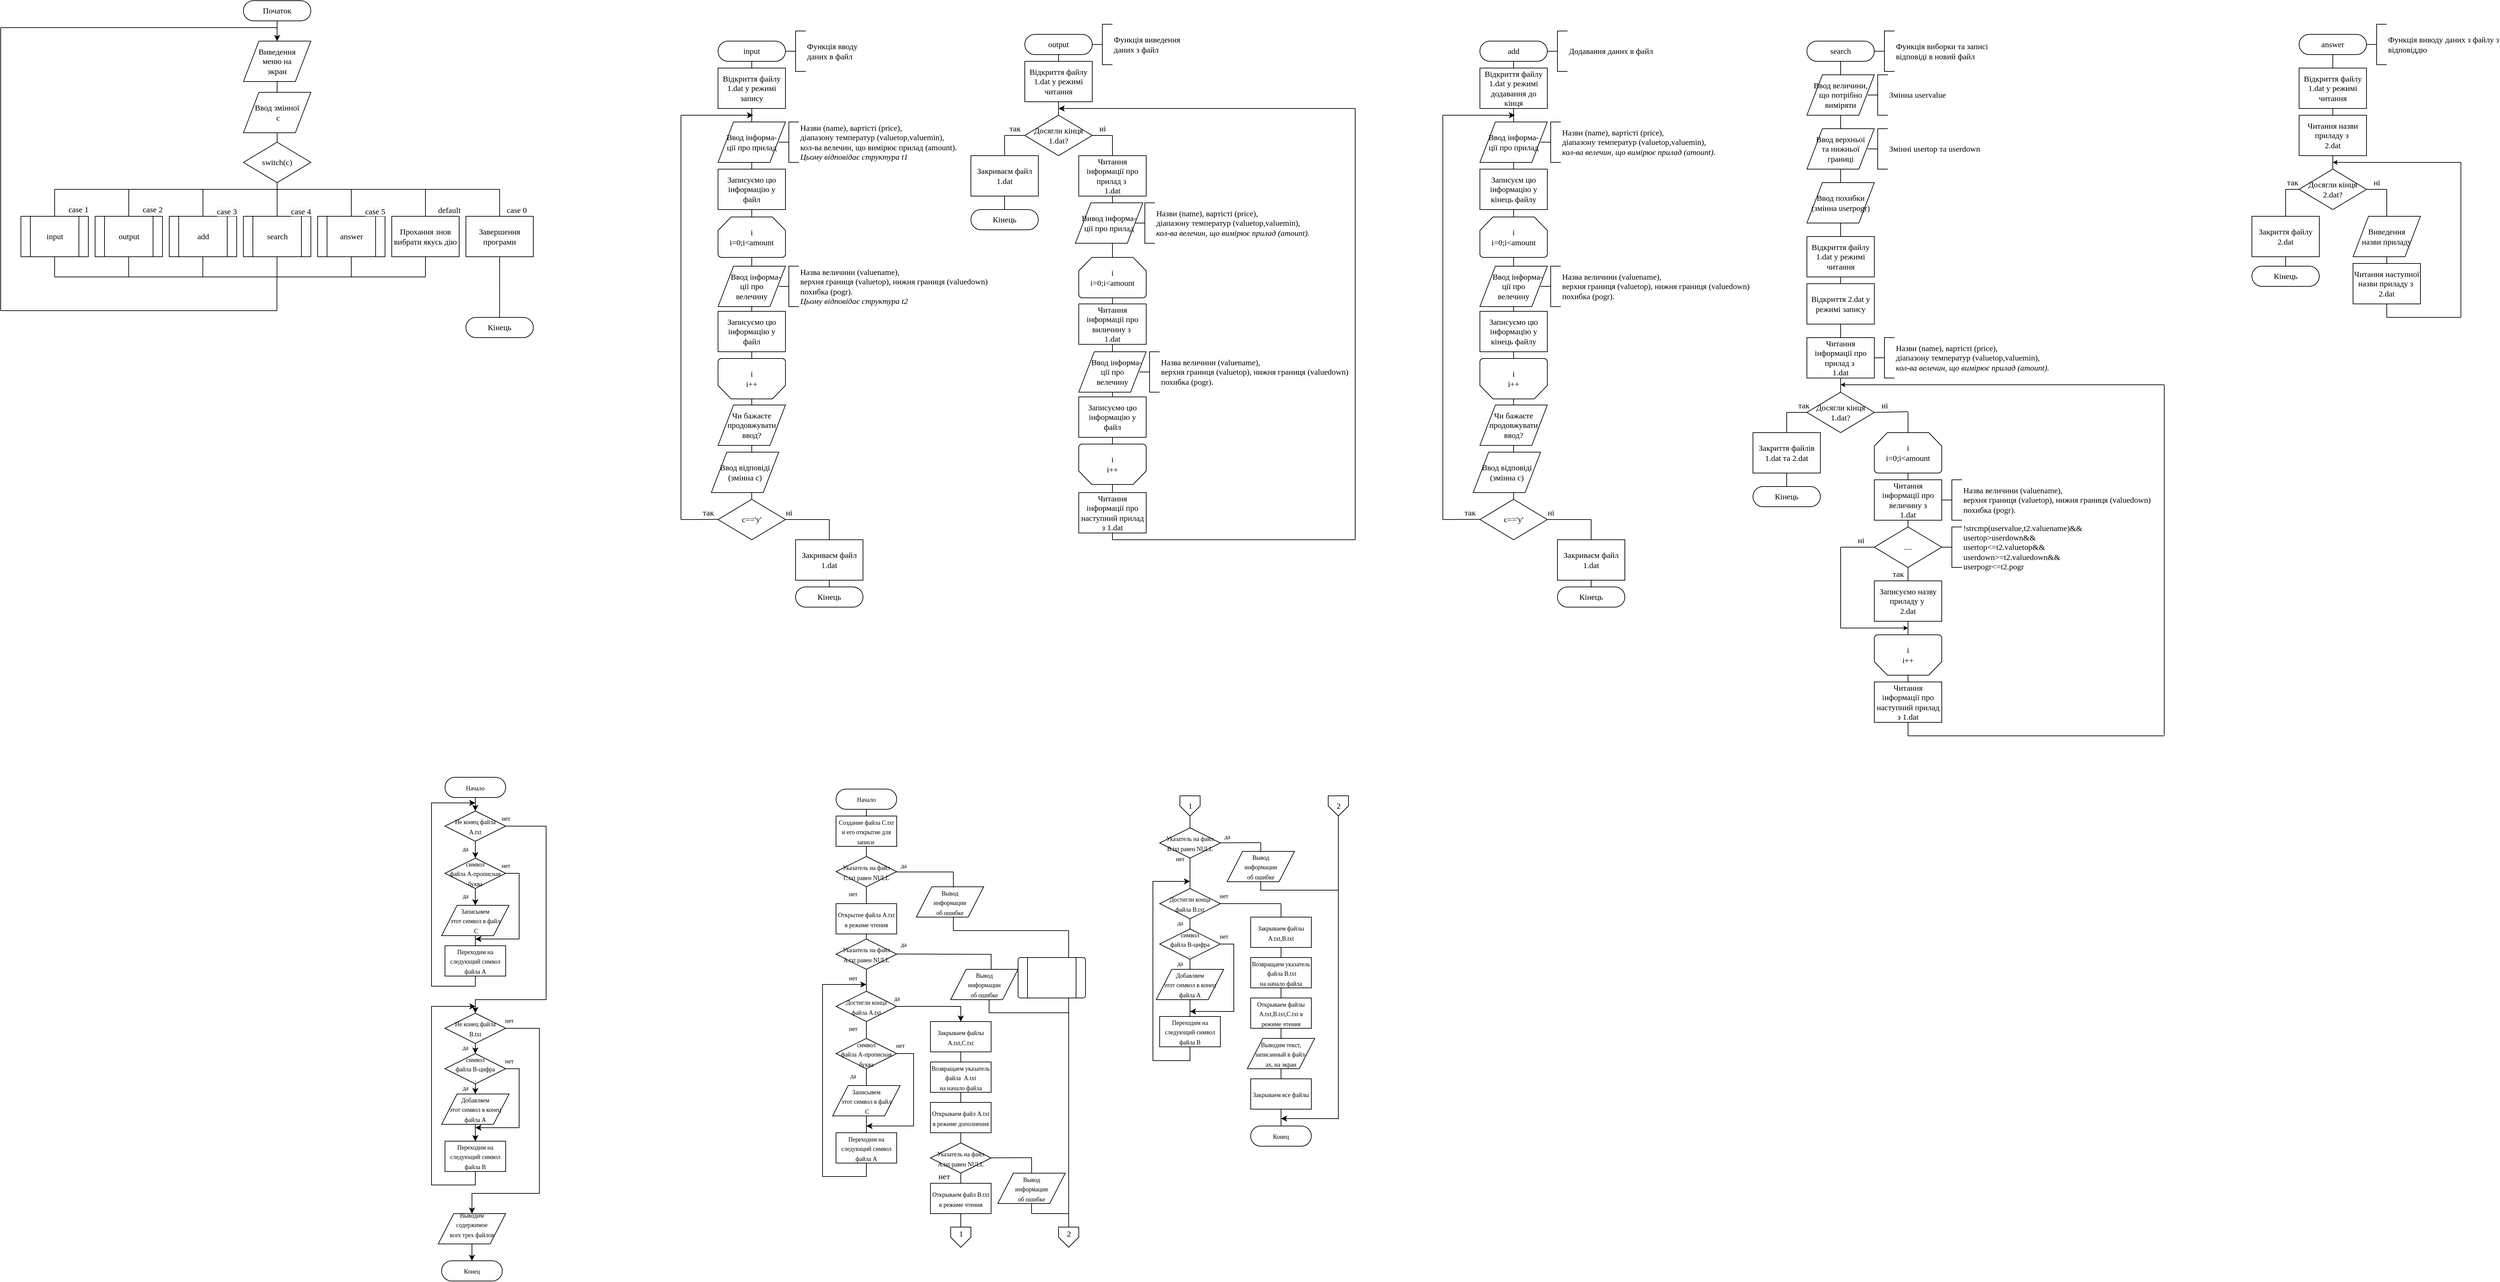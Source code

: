 <mxfile version="14.6.6" type="device"><diagram id="8AD-StKxv6b3mdtG8vew" name="Page-1"><mxGraphModel dx="11727" dy="6942" grid="1" gridSize="10" guides="1" tooltips="1" connect="1" arrows="1" fold="1" page="1" pageScale="1" pageWidth="827" pageHeight="1169" math="0" shadow="0"><root><mxCell id="0"/><mxCell id="1" parent="0"/><mxCell id="AXMnuR8ojDC778ggaOFS-25" style="edgeStyle=orthogonalEdgeStyle;rounded=0;orthogonalLoop=1;jettySize=auto;html=1;exitX=0.5;exitY=1;exitDx=0;exitDy=0;entryX=0.5;entryY=0;entryDx=0;entryDy=0;fontFamily=Times New Roman;" parent="1" source="AXMnuR8ojDC778ggaOFS-2" target="AXMnuR8ojDC778ggaOFS-22" edge="1"><mxGeometry relative="1" as="geometry"/></mxCell><mxCell id="AXMnuR8ojDC778ggaOFS-2" value="&lt;font style=&quot;font-size: 9px&quot;&gt;Начало&lt;/font&gt;" style="rounded=1;whiteSpace=wrap;html=1;arcSize=50;fontFamily=Times New Roman;" parent="1" vertex="1"><mxGeometry x="-150" y="12.5" width="90" height="30" as="geometry"/></mxCell><mxCell id="AXMnuR8ojDC778ggaOFS-26" style="edgeStyle=orthogonalEdgeStyle;rounded=0;orthogonalLoop=1;jettySize=auto;html=1;exitX=0.5;exitY=1;exitDx=0;exitDy=0;entryX=0.5;entryY=0;entryDx=0;entryDy=0;fontFamily=Times New Roman;" parent="1" source="AXMnuR8ojDC778ggaOFS-22" target="AXMnuR8ojDC778ggaOFS-23" edge="1"><mxGeometry relative="1" as="geometry"/></mxCell><mxCell id="AXMnuR8ojDC778ggaOFS-32" style="edgeStyle=orthogonalEdgeStyle;rounded=0;orthogonalLoop=1;jettySize=auto;html=1;exitX=1;exitY=0.5;exitDx=0;exitDy=0;fontFamily=Times New Roman;" parent="1" source="AXMnuR8ojDC778ggaOFS-22" edge="1"><mxGeometry relative="1" as="geometry"><mxPoint x="-105" y="362.5" as="targetPoint"/><Array as="points"><mxPoint y="85.5"/><mxPoint y="342.5"/></Array></mxGeometry></mxCell><mxCell id="AXMnuR8ojDC778ggaOFS-22" value="&lt;font style=&quot;font-size: 9px&quot;&gt;Не конец файла&lt;br&gt;A.txt&lt;/font&gt;" style="rhombus;whiteSpace=wrap;html=1;fontFamily=Times New Roman;" parent="1" vertex="1"><mxGeometry x="-150" y="62.5" width="90" height="45" as="geometry"/></mxCell><mxCell id="AXMnuR8ojDC778ggaOFS-28" style="edgeStyle=orthogonalEdgeStyle;rounded=0;orthogonalLoop=1;jettySize=auto;html=1;exitX=0.5;exitY=1;exitDx=0;exitDy=0;entryX=0.5;entryY=0;entryDx=0;entryDy=0;fontFamily=Times New Roman;" parent="1" source="AXMnuR8ojDC778ggaOFS-23" edge="1"><mxGeometry relative="1" as="geometry"><mxPoint x="-105" y="202.5" as="targetPoint"/></mxGeometry></mxCell><mxCell id="AXMnuR8ojDC778ggaOFS-33" style="edgeStyle=orthogonalEdgeStyle;rounded=0;orthogonalLoop=1;jettySize=auto;html=1;exitX=1;exitY=0.5;exitDx=0;exitDy=0;fontFamily=Times New Roman;" parent="1" source="AXMnuR8ojDC778ggaOFS-23" edge="1"><mxGeometry relative="1" as="geometry"><mxPoint x="-105" y="252.5" as="targetPoint"/><Array as="points"><mxPoint x="-40" y="155.5"/><mxPoint x="-40" y="252.5"/></Array></mxGeometry></mxCell><mxCell id="AXMnuR8ojDC778ggaOFS-23" value="&lt;font style=&quot;font-size: 9px&quot;&gt;символ&lt;br&gt;файла A-прописная&lt;br&gt;буква&lt;/font&gt;" style="rhombus;whiteSpace=wrap;html=1;fontFamily=Times New Roman;" parent="1" vertex="1"><mxGeometry x="-150" y="132.5" width="90" height="45" as="geometry"/></mxCell><mxCell id="AXMnuR8ojDC778ggaOFS-31" style="edgeStyle=orthogonalEdgeStyle;rounded=0;orthogonalLoop=1;jettySize=auto;html=1;exitX=0.5;exitY=1;exitDx=0;exitDy=0;fontFamily=Times New Roman;" parent="1" edge="1"><mxGeometry relative="1" as="geometry"><mxPoint x="-105" y="50.5" as="targetPoint"/><mxPoint x="-105" y="247.5" as="sourcePoint"/><Array as="points"><mxPoint x="-105" y="322.5"/><mxPoint x="-170" y="322.5"/><mxPoint x="-170" y="50.5"/></Array></mxGeometry></mxCell><mxCell id="AXMnuR8ojDC778ggaOFS-29" value="&lt;font style=&quot;font-size: 9px&quot;&gt;да&lt;/font&gt;" style="text;html=1;align=center;verticalAlign=middle;resizable=0;points=[];autosize=1;strokeColor=none;fontFamily=Times New Roman;" parent="1" vertex="1"><mxGeometry x="-130" y="107.5" width="20" height="20" as="geometry"/></mxCell><mxCell id="AXMnuR8ojDC778ggaOFS-35" value="&lt;font style=&quot;font-size: 9px&quot;&gt;нет&lt;/font&gt;" style="text;html=1;align=center;verticalAlign=middle;resizable=0;points=[];autosize=1;strokeColor=none;fontFamily=Times New Roman;" parent="1" vertex="1"><mxGeometry x="-75" y="132.5" width="30" height="20" as="geometry"/></mxCell><mxCell id="AXMnuR8ojDC778ggaOFS-41" value="&lt;font style=&quot;font-size: 9px&quot;&gt;да&lt;/font&gt;" style="text;html=1;align=center;verticalAlign=middle;resizable=0;points=[];autosize=1;strokeColor=none;fontFamily=Times New Roman;" parent="1" vertex="1"><mxGeometry x="-130" y="177.5" width="20" height="20" as="geometry"/></mxCell><mxCell id="AXMnuR8ojDC778ggaOFS-42" value="&lt;font style=&quot;font-size: 9px&quot;&gt;нет&lt;/font&gt;" style="text;html=1;align=center;verticalAlign=middle;resizable=0;points=[];autosize=1;strokeColor=none;fontFamily=Times New Roman;" parent="1" vertex="1"><mxGeometry x="-75" y="62.5" width="30" height="20" as="geometry"/></mxCell><mxCell id="AXMnuR8ojDC778ggaOFS-43" value="&lt;font style=&quot;font-size: 9px&quot;&gt;Переходим на следующий символ файла A&lt;/font&gt;" style="rounded=0;whiteSpace=wrap;html=1;fontFamily=Times New Roman;" parent="1" vertex="1"><mxGeometry x="-150" y="262.5" width="90" height="45" as="geometry"/></mxCell><mxCell id="AXMnuR8ojDC778ggaOFS-48" style="edgeStyle=orthogonalEdgeStyle;rounded=0;orthogonalLoop=1;jettySize=auto;html=1;exitX=0.5;exitY=1;exitDx=0;exitDy=0;entryX=0.5;entryY=0;entryDx=0;entryDy=0;fontFamily=Times New Roman;" parent="1" source="AXMnuR8ojDC778ggaOFS-44" target="AXMnuR8ojDC778ggaOFS-45" edge="1"><mxGeometry relative="1" as="geometry"/></mxCell><mxCell id="AXMnuR8ojDC778ggaOFS-56" style="edgeStyle=orthogonalEdgeStyle;rounded=0;orthogonalLoop=1;jettySize=auto;html=1;exitX=1;exitY=0.5;exitDx=0;exitDy=0;fontFamily=Times New Roman;" parent="1" source="AXMnuR8ojDC778ggaOFS-44" edge="1"><mxGeometry relative="1" as="geometry"><mxPoint x="-110" y="660" as="targetPoint"/><Array as="points"><mxPoint x="-10" y="385"/><mxPoint x="-10" y="630"/><mxPoint x="-110" y="630"/></Array></mxGeometry></mxCell><mxCell id="AXMnuR8ojDC778ggaOFS-44" value="&lt;font style=&quot;font-size: 9px&quot;&gt;Не конец файла&lt;br&gt;B.txt&lt;/font&gt;" style="rhombus;whiteSpace=wrap;html=1;fontFamily=Times New Roman;" parent="1" vertex="1"><mxGeometry x="-150" y="362.5" width="90" height="45" as="geometry"/></mxCell><mxCell id="AXMnuR8ojDC778ggaOFS-49" style="edgeStyle=orthogonalEdgeStyle;rounded=0;orthogonalLoop=1;jettySize=auto;html=1;exitX=0.5;exitY=1;exitDx=0;exitDy=0;entryX=0.5;entryY=0;entryDx=0;entryDy=0;fontFamily=Times New Roman;" parent="1" source="AXMnuR8ojDC778ggaOFS-45" edge="1"><mxGeometry relative="1" as="geometry"><mxPoint x="-105" y="482.5" as="targetPoint"/></mxGeometry></mxCell><mxCell id="AXMnuR8ojDC778ggaOFS-57" style="edgeStyle=orthogonalEdgeStyle;rounded=0;orthogonalLoop=1;jettySize=auto;html=1;exitX=1;exitY=0.5;exitDx=0;exitDy=0;fontFamily=Times New Roman;" parent="1" source="AXMnuR8ojDC778ggaOFS-45" edge="1"><mxGeometry relative="1" as="geometry"><mxPoint x="-105" y="532.5" as="targetPoint"/><Array as="points"><mxPoint x="-40" y="445.5"/><mxPoint x="-40" y="532.5"/></Array></mxGeometry></mxCell><mxCell id="AXMnuR8ojDC778ggaOFS-45" value="&lt;span style=&quot;font-size: 9px&quot;&gt;символ&lt;/span&gt;&lt;br style=&quot;font-size: 9px&quot;&gt;&lt;span style=&quot;font-size: 9px&quot;&gt;файла B-цифра&lt;br&gt;.&lt;br&gt;&lt;/span&gt;" style="rhombus;whiteSpace=wrap;html=1;fontFamily=Times New Roman;" parent="1" vertex="1"><mxGeometry x="-150" y="422.5" width="90" height="45" as="geometry"/></mxCell><mxCell id="AXMnuR8ojDC778ggaOFS-50" style="edgeStyle=orthogonalEdgeStyle;rounded=0;orthogonalLoop=1;jettySize=auto;html=1;exitX=0.5;exitY=1;exitDx=0;exitDy=0;entryX=0.5;entryY=0;entryDx=0;entryDy=0;fontFamily=Times New Roman;" parent="1" target="AXMnuR8ojDC778ggaOFS-47" edge="1"><mxGeometry relative="1" as="geometry"><mxPoint x="-105" y="527.5" as="sourcePoint"/></mxGeometry></mxCell><mxCell id="AXMnuR8ojDC778ggaOFS-51" style="edgeStyle=orthogonalEdgeStyle;rounded=0;orthogonalLoop=1;jettySize=auto;html=1;exitX=0.5;exitY=1;exitDx=0;exitDy=0;fontFamily=Times New Roman;" parent="1" source="AXMnuR8ojDC778ggaOFS-47" edge="1"><mxGeometry relative="1" as="geometry"><mxPoint x="-104.81" y="352.5" as="targetPoint"/><Array as="points"><mxPoint x="-105" y="617.5"/><mxPoint x="-170" y="617.5"/><mxPoint x="-170" y="352.5"/></Array></mxGeometry></mxCell><mxCell id="AXMnuR8ojDC778ggaOFS-47" value="&lt;font style=&quot;font-size: 9px&quot;&gt;Переходим на следующий символ файла B&lt;/font&gt;" style="rounded=0;whiteSpace=wrap;html=1;fontFamily=Times New Roman;" parent="1" vertex="1"><mxGeometry x="-150" y="552.5" width="90" height="45" as="geometry"/></mxCell><mxCell id="AXMnuR8ojDC778ggaOFS-52" value="&lt;font style=&quot;font-size: 9px&quot;&gt;да&lt;/font&gt;" style="text;html=1;align=center;verticalAlign=middle;resizable=0;points=[];autosize=1;strokeColor=none;fontFamily=Times New Roman;" parent="1" vertex="1"><mxGeometry x="-130" y="402.5" width="20" height="20" as="geometry"/></mxCell><mxCell id="AXMnuR8ojDC778ggaOFS-53" value="&lt;font style=&quot;font-size: 9px&quot;&gt;да&lt;/font&gt;" style="text;html=1;align=center;verticalAlign=middle;resizable=0;points=[];autosize=1;strokeColor=none;fontFamily=Times New Roman;" parent="1" vertex="1"><mxGeometry x="-130" y="462.5" width="20" height="20" as="geometry"/></mxCell><mxCell id="AXMnuR8ojDC778ggaOFS-54" value="&lt;font style=&quot;font-size: 9px&quot;&gt;нет&lt;/font&gt;" style="text;html=1;align=center;verticalAlign=middle;resizable=0;points=[];autosize=1;strokeColor=none;fontFamily=Times New Roman;" parent="1" vertex="1"><mxGeometry x="-70" y="362.5" width="30" height="20" as="geometry"/></mxCell><mxCell id="AXMnuR8ojDC778ggaOFS-55" value="&lt;font style=&quot;font-size: 9px&quot;&gt;нет&lt;/font&gt;" style="text;html=1;align=center;verticalAlign=middle;resizable=0;points=[];autosize=1;strokeColor=none;fontFamily=Times New Roman;" parent="1" vertex="1"><mxGeometry x="-70" y="422.5" width="30" height="20" as="geometry"/></mxCell><mxCell id="AXMnuR8ojDC778ggaOFS-61" style="edgeStyle=orthogonalEdgeStyle;rounded=0;orthogonalLoop=1;jettySize=auto;html=1;exitX=0.5;exitY=1;exitDx=0;exitDy=0;fontFamily=Times New Roman;" parent="1" source="AXMnuR8ojDC778ggaOFS-58" edge="1"><mxGeometry relative="1" as="geometry"><mxPoint x="-110" y="730" as="targetPoint"/></mxGeometry></mxCell><mxCell id="AXMnuR8ojDC778ggaOFS-58" value="&lt;font style=&quot;font-size: 9px&quot;&gt;Выводим &lt;br&gt;содержимое&lt;br&gt;всех трех файлов&lt;br&gt;&lt;br&gt;&lt;/font&gt;" style="shape=parallelogram;html=1;strokeWidth=1;perimeter=parallelogramPerimeter;whiteSpace=wrap;rounded=0;arcSize=12;size=0.23;fontFamily=Times New Roman;" parent="1" vertex="1"><mxGeometry x="-160" y="660" width="100" height="45" as="geometry"/></mxCell><mxCell id="AXMnuR8ojDC778ggaOFS-63" value="&lt;span style=&quot;font-size: 9px&quot;&gt;Записывем &lt;br&gt;этот символ в файл&lt;br&gt;&amp;nbsp;С&lt;/span&gt;&lt;font size=&quot;1&quot;&gt;&lt;br&gt;&lt;/font&gt;" style="shape=parallelogram;html=1;strokeWidth=1;perimeter=parallelogramPerimeter;whiteSpace=wrap;rounded=0;arcSize=12;size=0.23;fontFamily=Times New Roman;" parent="1" vertex="1"><mxGeometry x="-155" y="202.5" width="100" height="45" as="geometry"/></mxCell><mxCell id="AXMnuR8ojDC778ggaOFS-64" value="&lt;span style=&quot;font-size: 9px&quot;&gt;Добавляем &lt;br&gt;этот символ в конец файла А&lt;/span&gt;&lt;font size=&quot;1&quot;&gt;&lt;br&gt;&lt;/font&gt;" style="shape=parallelogram;html=1;strokeWidth=1;perimeter=parallelogramPerimeter;whiteSpace=wrap;rounded=0;arcSize=12;size=0.23;fontFamily=Times New Roman;" parent="1" vertex="1"><mxGeometry x="-155" y="482.5" width="100" height="45" as="geometry"/></mxCell><mxCell id="AXMnuR8ojDC778ggaOFS-65" value="&lt;font style=&quot;font-size: 9px&quot;&gt;Конец&lt;/font&gt;" style="rounded=1;whiteSpace=wrap;html=1;arcSize=50;fontFamily=Times New Roman;" parent="1" vertex="1"><mxGeometry x="-155" y="730" width="90" height="30" as="geometry"/></mxCell><mxCell id="AXMnuR8ojDC778ggaOFS-66" value="&lt;font style=&quot;font-size: 9px&quot;&gt;Начало&lt;/font&gt;" style="rounded=1;whiteSpace=wrap;html=1;arcSize=50;fontFamily=Times New Roman;" parent="1" vertex="1"><mxGeometry x="430" y="30" width="90" height="30" as="geometry"/></mxCell><mxCell id="AXMnuR8ojDC778ggaOFS-67" value="&lt;font style=&quot;font-size: 9px&quot;&gt;Создание файла С.txt и его открытие для записи&amp;nbsp;&lt;/font&gt;" style="rounded=0;whiteSpace=wrap;html=1;fontFamily=Times New Roman;" parent="1" vertex="1"><mxGeometry x="430" y="70" width="90" height="45" as="geometry"/></mxCell><mxCell id="AXMnuR8ojDC778ggaOFS-68" value="&lt;font style=&quot;font-size: 9px&quot;&gt;Указатель на файл&lt;br&gt;C.txt равен NULL&lt;br&gt;&lt;/font&gt;" style="rhombus;whiteSpace=wrap;html=1;fontFamily=Times New Roman;" parent="1" vertex="1"><mxGeometry x="430" y="130" width="90" height="45" as="geometry"/></mxCell><mxCell id="AXMnuR8ojDC778ggaOFS-70" value="&lt;font style=&quot;font-size: 9px&quot;&gt;нет&lt;/font&gt;" style="text;html=1;align=center;verticalAlign=middle;resizable=0;points=[];autosize=1;strokeColor=none;fontFamily=Times New Roman;" parent="1" vertex="1"><mxGeometry x="440" y="175" width="30" height="20" as="geometry"/></mxCell><mxCell id="AXMnuR8ojDC778ggaOFS-71" value="&lt;font style=&quot;font-size: 9px&quot;&gt;Открытие файла A.txt&lt;br&gt;в режиме чтения&lt;br&gt;&lt;/font&gt;" style="rounded=0;whiteSpace=wrap;html=1;fontFamily=Times New Roman;" parent="1" vertex="1"><mxGeometry x="430" y="200" width="90" height="45" as="geometry"/></mxCell><mxCell id="AXMnuR8ojDC778ggaOFS-72" value="&lt;font style=&quot;font-size: 9px&quot;&gt;Указатель на файл&lt;br&gt;A.txt равен NULL&lt;br&gt;&lt;/font&gt;" style="rhombus;whiteSpace=wrap;html=1;fontFamily=Times New Roman;" parent="1" vertex="1"><mxGeometry x="430" y="252.5" width="90" height="45" as="geometry"/></mxCell><mxCell id="AXMnuR8ojDC778ggaOFS-74" value="&lt;font style=&quot;font-size: 9px&quot;&gt;нет&lt;/font&gt;" style="text;html=1;align=center;verticalAlign=middle;resizable=0;points=[];autosize=1;strokeColor=none;fontFamily=Times New Roman;" parent="1" vertex="1"><mxGeometry x="440" y="300" width="30" height="20" as="geometry"/></mxCell><mxCell id="AXMnuR8ojDC778ggaOFS-98" style="edgeStyle=orthogonalEdgeStyle;rounded=0;orthogonalLoop=1;jettySize=auto;html=1;exitX=1;exitY=0.5;exitDx=0;exitDy=0;fontFamily=Times New Roman;entryX=0.5;entryY=0;entryDx=0;entryDy=0;" parent="1" source="AXMnuR8ojDC778ggaOFS-76" target="AXMnuR8ojDC778ggaOFS-100" edge="1"><mxGeometry relative="1" as="geometry"><mxPoint x="590" y="600" as="targetPoint"/></mxGeometry></mxCell><mxCell id="AXMnuR8ojDC778ggaOFS-76" value="&lt;font style=&quot;font-size: 9px&quot;&gt;Достигли конца&lt;br&gt;файла A.txt&lt;/font&gt;" style="rhombus;whiteSpace=wrap;html=1;fontFamily=Times New Roman;" parent="1" vertex="1"><mxGeometry x="430" y="330" width="90" height="45" as="geometry"/></mxCell><mxCell id="AXMnuR8ojDC778ggaOFS-77" value="&lt;font style=&quot;font-size: 9px&quot;&gt;нет&lt;/font&gt;" style="text;html=1;align=center;verticalAlign=middle;resizable=0;points=[];autosize=1;strokeColor=none;fontFamily=Times New Roman;" parent="1" vertex="1"><mxGeometry x="440" y="375" width="30" height="20" as="geometry"/></mxCell><mxCell id="AXMnuR8ojDC778ggaOFS-91" style="edgeStyle=orthogonalEdgeStyle;rounded=0;orthogonalLoop=1;jettySize=auto;html=1;exitX=0.5;exitY=1;exitDx=0;exitDy=0;fontFamily=Times New Roman;" parent="1" source="AXMnuR8ojDC778ggaOFS-82" edge="1"><mxGeometry relative="1" as="geometry"><mxPoint x="475" y="320" as="targetPoint"/><Array as="points"><mxPoint x="475" y="605"/><mxPoint x="410" y="605"/><mxPoint x="410" y="320"/></Array></mxGeometry></mxCell><mxCell id="AXMnuR8ojDC778ggaOFS-82" value="&lt;font style=&quot;font-size: 9px&quot;&gt;Переходим на следующий символ файла A&lt;/font&gt;" style="rounded=0;whiteSpace=wrap;html=1;fontFamily=Times New Roman;" parent="1" vertex="1"><mxGeometry x="430" y="540" width="90" height="45" as="geometry"/></mxCell><mxCell id="AXMnuR8ojDC778ggaOFS-84" style="edgeStyle=orthogonalEdgeStyle;rounded=0;orthogonalLoop=1;jettySize=auto;html=1;exitX=1;exitY=0.5;exitDx=0;exitDy=0;fontFamily=Times New Roman;" parent="1" source="AXMnuR8ojDC778ggaOFS-85" edge="1"><mxGeometry relative="1" as="geometry"><mxPoint x="475" y="530" as="targetPoint"/><Array as="points"><mxPoint x="545" y="423"/><mxPoint x="545" y="530"/><mxPoint x="480" y="530"/></Array></mxGeometry></mxCell><mxCell id="AXMnuR8ojDC778ggaOFS-85" value="&lt;font style=&quot;font-size: 9px&quot;&gt;символ&lt;br&gt;файла A-прописная&lt;br&gt;буква&lt;/font&gt;" style="rhombus;whiteSpace=wrap;html=1;fontFamily=Times New Roman;" parent="1" vertex="1"><mxGeometry x="430" y="400" width="90" height="45" as="geometry"/></mxCell><mxCell id="AXMnuR8ojDC778ggaOFS-86" value="&lt;font style=&quot;font-size: 9px&quot;&gt;нет&lt;/font&gt;" style="text;html=1;align=center;verticalAlign=middle;resizable=0;points=[];autosize=1;strokeColor=none;fontFamily=Times New Roman;" parent="1" vertex="1"><mxGeometry x="510" y="400" width="30" height="20" as="geometry"/></mxCell><mxCell id="AXMnuR8ojDC778ggaOFS-87" value="&lt;font style=&quot;font-size: 9px&quot;&gt;да&lt;/font&gt;" style="text;html=1;align=center;verticalAlign=middle;resizable=0;points=[];autosize=1;strokeColor=none;fontFamily=Times New Roman;" parent="1" vertex="1"><mxGeometry x="445" y="445" width="20" height="20" as="geometry"/></mxCell><mxCell id="AXMnuR8ojDC778ggaOFS-88" value="&lt;span style=&quot;font-size: 9px&quot;&gt;Записывем &lt;br&gt;этот символ в файл&lt;br&gt;&amp;nbsp;С&lt;/span&gt;&lt;font size=&quot;1&quot;&gt;&lt;br&gt;&lt;/font&gt;" style="shape=parallelogram;html=1;strokeWidth=1;perimeter=parallelogramPerimeter;whiteSpace=wrap;rounded=0;arcSize=12;size=0.23;fontFamily=Times New Roman;" parent="1" vertex="1"><mxGeometry x="425" y="470" width="100" height="45" as="geometry"/></mxCell><mxCell id="AXMnuR8ojDC778ggaOFS-89" value="" style="endArrow=none;html=1;fontFamily=Times New Roman;entryX=0.5;entryY=1;entryDx=0;entryDy=0;exitX=0.5;exitY=0;exitDx=0;exitDy=0;" parent="1" source="AXMnuR8ojDC778ggaOFS-88" target="AXMnuR8ojDC778ggaOFS-85" edge="1"><mxGeometry width="50" height="50" relative="1" as="geometry"><mxPoint x="580" y="500" as="sourcePoint"/><mxPoint x="630" y="450" as="targetPoint"/></mxGeometry></mxCell><mxCell id="AXMnuR8ojDC778ggaOFS-90" value="" style="endArrow=none;html=1;fontFamily=Times New Roman;exitX=0.5;exitY=1;exitDx=0;exitDy=0;entryX=0.5;entryY=0;entryDx=0;entryDy=0;" parent="1" source="AXMnuR8ojDC778ggaOFS-88" target="AXMnuR8ojDC778ggaOFS-82" edge="1"><mxGeometry width="50" height="50" relative="1" as="geometry"><mxPoint x="580" y="500" as="sourcePoint"/><mxPoint x="630" y="450" as="targetPoint"/></mxGeometry></mxCell><mxCell id="AXMnuR8ojDC778ggaOFS-92" value="" style="endArrow=none;html=1;fontFamily=Times New Roman;entryX=0.5;entryY=0;entryDx=0;entryDy=0;exitX=0.5;exitY=1;exitDx=0;exitDy=0;" parent="1" source="AXMnuR8ojDC778ggaOFS-76" target="AXMnuR8ojDC778ggaOFS-85" edge="1"><mxGeometry width="50" height="50" relative="1" as="geometry"><mxPoint x="500" y="390" as="sourcePoint"/><mxPoint x="550" y="340" as="targetPoint"/></mxGeometry></mxCell><mxCell id="AXMnuR8ojDC778ggaOFS-93" value="" style="endArrow=none;html=1;fontFamily=Times New Roman;entryX=0.5;entryY=0;entryDx=0;entryDy=0;exitX=0.5;exitY=1;exitDx=0;exitDy=0;" parent="1" source="AXMnuR8ojDC778ggaOFS-72" target="AXMnuR8ojDC778ggaOFS-76" edge="1"><mxGeometry width="50" height="50" relative="1" as="geometry"><mxPoint x="475" y="310" as="sourcePoint"/><mxPoint x="550" y="340" as="targetPoint"/></mxGeometry></mxCell><mxCell id="AXMnuR8ojDC778ggaOFS-94" value="" style="endArrow=none;html=1;fontFamily=Times New Roman;entryX=0.5;entryY=0;entryDx=0;entryDy=0;exitX=0.5;exitY=1;exitDx=0;exitDy=0;" parent="1" source="AXMnuR8ojDC778ggaOFS-71" target="AXMnuR8ojDC778ggaOFS-72" edge="1"><mxGeometry width="50" height="50" relative="1" as="geometry"><mxPoint x="500" y="290" as="sourcePoint"/><mxPoint x="550" y="240" as="targetPoint"/></mxGeometry></mxCell><mxCell id="AXMnuR8ojDC778ggaOFS-95" value="" style="endArrow=none;html=1;fontFamily=Times New Roman;entryX=0.5;entryY=0;entryDx=0;entryDy=0;exitX=0.5;exitY=1;exitDx=0;exitDy=0;" parent="1" source="AXMnuR8ojDC778ggaOFS-68" target="AXMnuR8ojDC778ggaOFS-71" edge="1"><mxGeometry width="50" height="50" relative="1" as="geometry"><mxPoint x="500" y="210" as="sourcePoint"/><mxPoint x="550" y="160" as="targetPoint"/></mxGeometry></mxCell><mxCell id="AXMnuR8ojDC778ggaOFS-96" value="" style="endArrow=none;html=1;fontFamily=Times New Roman;exitX=0.5;exitY=0;exitDx=0;exitDy=0;entryX=0.5;entryY=1;entryDx=0;entryDy=0;" parent="1" source="AXMnuR8ojDC778ggaOFS-68" target="AXMnuR8ojDC778ggaOFS-67" edge="1"><mxGeometry width="50" height="50" relative="1" as="geometry"><mxPoint x="500" y="110" as="sourcePoint"/><mxPoint x="550" y="60" as="targetPoint"/></mxGeometry></mxCell><mxCell id="AXMnuR8ojDC778ggaOFS-97" value="" style="endArrow=none;html=1;fontFamily=Times New Roman;entryX=0.5;entryY=1;entryDx=0;entryDy=0;exitX=0.5;exitY=0;exitDx=0;exitDy=0;" parent="1" source="AXMnuR8ojDC778ggaOFS-67" target="AXMnuR8ojDC778ggaOFS-66" edge="1"><mxGeometry width="50" height="50" relative="1" as="geometry"><mxPoint x="500" y="110" as="sourcePoint"/><mxPoint x="550" y="60" as="targetPoint"/></mxGeometry></mxCell><mxCell id="AXMnuR8ojDC778ggaOFS-99" value="&lt;font style=&quot;font-size: 9px&quot;&gt;да&lt;/font&gt;" style="text;html=1;align=center;verticalAlign=middle;resizable=0;points=[];autosize=1;strokeColor=none;fontFamily=Times New Roman;" parent="1" vertex="1"><mxGeometry x="510" y="330" width="20" height="20" as="geometry"/></mxCell><mxCell id="AXMnuR8ojDC778ggaOFS-100" value="&lt;font style=&quot;font-size: 9px&quot;&gt;Закрываем файлы A.txt,C.txt&lt;/font&gt;" style="rounded=0;whiteSpace=wrap;html=1;fontFamily=Times New Roman;" parent="1" vertex="1"><mxGeometry x="570.03" y="375" width="90" height="45" as="geometry"/></mxCell><mxCell id="AXMnuR8ojDC778ggaOFS-101" value="" style="endArrow=none;html=1;fontFamily=Times New Roman;entryX=0.5;entryY=1;entryDx=0;entryDy=0;" parent="1" target="AXMnuR8ojDC778ggaOFS-100" edge="1"><mxGeometry width="50" height="50" relative="1" as="geometry"><mxPoint x="615.03" y="445" as="sourcePoint"/><mxPoint x="580.03" y="375" as="targetPoint"/></mxGeometry></mxCell><mxCell id="AXMnuR8ojDC778ggaOFS-102" value="&lt;font style=&quot;font-size: 9px&quot;&gt;Возвращаем указатель&lt;br&gt;файла&amp;nbsp; A.txt&lt;br&gt;на начало файла&lt;br&gt;&lt;/font&gt;" style="rounded=0;whiteSpace=wrap;html=1;fontFamily=Times New Roman;" parent="1" vertex="1"><mxGeometry x="570.03" y="435" width="90" height="45" as="geometry"/></mxCell><mxCell id="AXMnuR8ojDC778ggaOFS-103" value="" style="endArrow=none;html=1;fontFamily=Times New Roman;entryX=0.5;entryY=1;entryDx=0;entryDy=0;" parent="1" target="AXMnuR8ojDC778ggaOFS-102" edge="1"><mxGeometry width="50" height="50" relative="1" as="geometry"><mxPoint x="615.03" y="495" as="sourcePoint"/><mxPoint x="580.03" y="445" as="targetPoint"/></mxGeometry></mxCell><mxCell id="AXMnuR8ojDC778ggaOFS-104" value="&lt;font style=&quot;font-size: 9px&quot;&gt;Открываем файл A.txt&lt;br&gt;в режиме дополнения&lt;br&gt;&lt;/font&gt;" style="rounded=0;whiteSpace=wrap;html=1;fontFamily=Times New Roman;" parent="1" vertex="1"><mxGeometry x="570.03" y="495" width="90" height="45" as="geometry"/></mxCell><mxCell id="AXMnuR8ojDC778ggaOFS-106" value="&lt;font style=&quot;font-size: 9px&quot;&gt;Указатель на файл&lt;br&gt;A.txt равен NULL&lt;br&gt;&lt;/font&gt;" style="rhombus;whiteSpace=wrap;html=1;fontFamily=Times New Roman;" parent="1" vertex="1"><mxGeometry x="570.03" y="555" width="90" height="45" as="geometry"/></mxCell><mxCell id="AXMnuR8ojDC778ggaOFS-107" value="" style="endArrow=none;html=1;fontFamily=Times New Roman;entryX=0.5;entryY=1;entryDx=0;entryDy=0;exitX=0.5;exitY=0;exitDx=0;exitDy=0;" parent="1" source="AXMnuR8ojDC778ggaOFS-106" target="AXMnuR8ojDC778ggaOFS-104" edge="1"><mxGeometry width="50" height="50" relative="1" as="geometry"><mxPoint x="550.03" y="575" as="sourcePoint"/><mxPoint x="600.03" y="525" as="targetPoint"/></mxGeometry></mxCell><mxCell id="AXMnuR8ojDC778ggaOFS-108" value="" style="endArrow=none;html=1;fontFamily=Times New Roman;entryX=0.5;entryY=1;entryDx=0;entryDy=0;" parent="1" target="AXMnuR8ojDC778ggaOFS-106" edge="1"><mxGeometry width="50" height="50" relative="1" as="geometry"><mxPoint x="615.03" y="615" as="sourcePoint"/><mxPoint x="600.03" y="525" as="targetPoint"/></mxGeometry></mxCell><mxCell id="AXMnuR8ojDC778ggaOFS-109" value="нет" style="text;html=1;align=center;verticalAlign=middle;resizable=0;points=[];autosize=1;strokeColor=none;fontFamily=Times New Roman;" parent="1" vertex="1"><mxGeometry x="575.03" y="595" width="30" height="20" as="geometry"/></mxCell><mxCell id="AXMnuR8ojDC778ggaOFS-110" value="&lt;font style=&quot;font-size: 9px&quot;&gt;Открываем файл B.txt&lt;br&gt;в режиме чтения&lt;br&gt;&lt;/font&gt;" style="rounded=0;whiteSpace=wrap;html=1;fontFamily=Times New Roman;" parent="1" vertex="1"><mxGeometry x="570.03" y="615" width="90" height="45" as="geometry"/></mxCell><mxCell id="AXMnuR8ojDC778ggaOFS-111" value="&lt;font style=&quot;font-size: 9px&quot;&gt;Указатель на файл&lt;br&gt;B.txt равен NULL&lt;br&gt;&lt;/font&gt;" style="rhombus;whiteSpace=wrap;html=1;fontFamily=Times New Roman;" parent="1" vertex="1"><mxGeometry x="910.03" y="87.5" width="90" height="45" as="geometry"/></mxCell><mxCell id="AXMnuR8ojDC778ggaOFS-112" value="" style="endArrow=none;html=1;fontFamily=Times New Roman;entryX=0.5;entryY=1;entryDx=0;entryDy=0;" parent="1" target="AXMnuR8ojDC778ggaOFS-110" edge="1"><mxGeometry width="50" height="50" relative="1" as="geometry"><mxPoint x="615" y="680" as="sourcePoint"/><mxPoint x="600.03" y="565" as="targetPoint"/></mxGeometry></mxCell><mxCell id="AXMnuR8ojDC778ggaOFS-113" value="" style="endArrow=none;html=1;fontFamily=Times New Roman;" parent="1" edge="1"><mxGeometry width="50" height="50" relative="1" as="geometry"><mxPoint x="955.03" y="177.5" as="sourcePoint"/><mxPoint x="955.03" y="132.5" as="targetPoint"/></mxGeometry></mxCell><mxCell id="AXMnuR8ojDC778ggaOFS-114" value="&lt;font style=&quot;font-size: 9px&quot;&gt;нет&lt;/font&gt;" style="text;html=1;align=center;verticalAlign=middle;resizable=0;points=[];autosize=1;strokeColor=none;fontFamily=Times New Roman;" parent="1" vertex="1"><mxGeometry x="925" y="122.5" width="30" height="20" as="geometry"/></mxCell><mxCell id="AXMnuR8ojDC778ggaOFS-117" value="&lt;span style=&quot;font-size: 9px&quot;&gt;Достигли конца&lt;/span&gt;&lt;br style=&quot;font-size: 9px&quot;&gt;&lt;span style=&quot;font-size: 9px&quot;&gt;файла B.txt&lt;/span&gt;" style="rhombus;whiteSpace=wrap;html=1;fontFamily=Times New Roman;" parent="1" vertex="1"><mxGeometry x="910" y="177.5" width="90" height="45" as="geometry"/></mxCell><mxCell id="AXMnuR8ojDC778ggaOFS-119" style="edgeStyle=orthogonalEdgeStyle;rounded=0;orthogonalLoop=1;jettySize=auto;html=1;exitX=1;exitY=0.5;exitDx=0;exitDy=0;fontFamily=Times New Roman;" parent="1" source="AXMnuR8ojDC778ggaOFS-120" edge="1"><mxGeometry relative="1" as="geometry"><mxPoint x="955" y="360" as="targetPoint"/><Array as="points"><mxPoint x="1020" y="260"/><mxPoint x="1020" y="360"/></Array></mxGeometry></mxCell><mxCell id="AXMnuR8ojDC778ggaOFS-120" value="&lt;span style=&quot;font-size: 9px&quot;&gt;символ&lt;/span&gt;&lt;br style=&quot;font-size: 9px&quot;&gt;&lt;span style=&quot;font-size: 9px&quot;&gt;файла B-цифра&lt;br&gt;.&lt;br&gt;&lt;/span&gt;" style="rhombus;whiteSpace=wrap;html=1;fontFamily=Times New Roman;" parent="1" vertex="1"><mxGeometry x="910" y="237.5" width="90" height="45" as="geometry"/></mxCell><mxCell id="AXMnuR8ojDC778ggaOFS-122" style="edgeStyle=orthogonalEdgeStyle;rounded=0;orthogonalLoop=1;jettySize=auto;html=1;exitX=0.5;exitY=1;exitDx=0;exitDy=0;fontFamily=Times New Roman;" parent="1" source="AXMnuR8ojDC778ggaOFS-123" edge="1"><mxGeometry relative="1" as="geometry"><mxPoint x="955" y="167" as="targetPoint"/><Array as="points"><mxPoint x="955" y="433"/><mxPoint x="900" y="433"/><mxPoint x="900" y="167"/></Array></mxGeometry></mxCell><mxCell id="AXMnuR8ojDC778ggaOFS-123" value="&lt;font style=&quot;font-size: 9px&quot;&gt;Переходим на следующий символ файла B&lt;/font&gt;" style="rounded=0;whiteSpace=wrap;html=1;fontFamily=Times New Roman;" parent="1" vertex="1"><mxGeometry x="910" y="367.5" width="90" height="45" as="geometry"/></mxCell><mxCell id="AXMnuR8ojDC778ggaOFS-124" value="&lt;font style=&quot;font-size: 9px&quot;&gt;да&lt;/font&gt;" style="text;html=1;align=center;verticalAlign=middle;resizable=0;points=[];autosize=1;strokeColor=none;fontFamily=Times New Roman;" parent="1" vertex="1"><mxGeometry x="930" y="217.5" width="20" height="20" as="geometry"/></mxCell><mxCell id="AXMnuR8ojDC778ggaOFS-125" value="&lt;font style=&quot;font-size: 9px&quot;&gt;да&lt;/font&gt;" style="text;html=1;align=center;verticalAlign=middle;resizable=0;points=[];autosize=1;strokeColor=none;fontFamily=Times New Roman;" parent="1" vertex="1"><mxGeometry x="930" y="277.5" width="20" height="20" as="geometry"/></mxCell><mxCell id="AXMnuR8ojDC778ggaOFS-126" value="&lt;font style=&quot;font-size: 9px&quot;&gt;нет&lt;/font&gt;" style="text;html=1;align=center;verticalAlign=middle;resizable=0;points=[];autosize=1;strokeColor=none;fontFamily=Times New Roman;" parent="1" vertex="1"><mxGeometry x="990" y="177.5" width="30" height="20" as="geometry"/></mxCell><mxCell id="AXMnuR8ojDC778ggaOFS-127" value="&lt;font style=&quot;font-size: 9px&quot;&gt;нет&lt;/font&gt;" style="text;html=1;align=center;verticalAlign=middle;resizable=0;points=[];autosize=1;strokeColor=none;fontFamily=Times New Roman;" parent="1" vertex="1"><mxGeometry x="990" y="237.5" width="30" height="20" as="geometry"/></mxCell><mxCell id="AXMnuR8ojDC778ggaOFS-128" value="&lt;span style=&quot;font-size: 9px&quot;&gt;Добавляем &lt;br&gt;этот символ в конец файла А&lt;/span&gt;&lt;font size=&quot;1&quot;&gt;&lt;br&gt;&lt;/font&gt;" style="shape=parallelogram;html=1;strokeWidth=1;perimeter=parallelogramPerimeter;whiteSpace=wrap;rounded=0;arcSize=12;size=0.23;fontFamily=Times New Roman;" parent="1" vertex="1"><mxGeometry x="905" y="297.5" width="100" height="45" as="geometry"/></mxCell><mxCell id="AXMnuR8ojDC778ggaOFS-129" value="&lt;font style=&quot;font-size: 9px&quot;&gt;Закрываем файлы A.txt,B.txt&lt;/font&gt;" style="rounded=0;whiteSpace=wrap;html=1;fontFamily=Times New Roman;" parent="1" vertex="1"><mxGeometry x="1045.03" y="220" width="90" height="45" as="geometry"/></mxCell><mxCell id="AXMnuR8ojDC778ggaOFS-130" value="" style="endArrow=none;html=1;fontFamily=Times New Roman;entryX=0.5;entryY=1;entryDx=0;entryDy=0;" parent="1" target="AXMnuR8ojDC778ggaOFS-129" edge="1"><mxGeometry width="50" height="50" relative="1" as="geometry"><mxPoint x="1090.03" y="290" as="sourcePoint"/><mxPoint x="1055.03" y="220" as="targetPoint"/></mxGeometry></mxCell><mxCell id="AXMnuR8ojDC778ggaOFS-131" value="&lt;font style=&quot;font-size: 9px&quot;&gt;Возвращаем указатель&lt;br&gt;&amp;nbsp;файла B.txt&lt;br&gt;на начало файла&lt;br&gt;&lt;/font&gt;" style="rounded=0;whiteSpace=wrap;html=1;fontFamily=Times New Roman;" parent="1" vertex="1"><mxGeometry x="1045.03" y="280" width="90" height="45" as="geometry"/></mxCell><mxCell id="AXMnuR8ojDC778ggaOFS-132" value="" style="endArrow=none;html=1;fontFamily=Times New Roman;entryX=0.5;entryY=1;entryDx=0;entryDy=0;" parent="1" target="AXMnuR8ojDC778ggaOFS-131" edge="1"><mxGeometry width="50" height="50" relative="1" as="geometry"><mxPoint x="1090.03" y="340" as="sourcePoint"/><mxPoint x="1055.03" y="290" as="targetPoint"/></mxGeometry></mxCell><mxCell id="AXMnuR8ojDC778ggaOFS-133" value="&lt;font style=&quot;font-size: 9px&quot;&gt;Открываем файлы A.txt,B.txt,C.txt в режиме чтения&lt;br&gt;&lt;/font&gt;" style="rounded=0;whiteSpace=wrap;html=1;fontFamily=Times New Roman;" parent="1" vertex="1"><mxGeometry x="1045.03" y="340" width="90" height="45" as="geometry"/></mxCell><mxCell id="AXMnuR8ojDC778ggaOFS-135" value="&lt;font style=&quot;font-size: 9px&quot;&gt;Выводим текст, записанный в файл-&lt;br&gt;ах, на экран&lt;/font&gt;" style="shape=parallelogram;html=1;strokeWidth=1;perimeter=parallelogramPerimeter;whiteSpace=wrap;rounded=0;arcSize=12;size=0.23;fontFamily=Times New Roman;" parent="1" vertex="1"><mxGeometry x="1040" y="400" width="100" height="45" as="geometry"/></mxCell><mxCell id="AXMnuR8ojDC778ggaOFS-136" value="&lt;font style=&quot;font-size: 9px&quot;&gt;Закрываем все файлы&lt;br&gt;&lt;/font&gt;" style="rounded=0;whiteSpace=wrap;html=1;fontFamily=Times New Roman;" parent="1" vertex="1"><mxGeometry x="1045.03" y="460" width="90" height="45" as="geometry"/></mxCell><mxCell id="AXMnuR8ojDC778ggaOFS-137" value="&lt;font style=&quot;font-size: 9px&quot;&gt;Конец&lt;/font&gt;" style="rounded=1;whiteSpace=wrap;html=1;arcSize=50;fontFamily=Times New Roman;" parent="1" vertex="1"><mxGeometry x="1045" y="530" width="90" height="30" as="geometry"/></mxCell><mxCell id="AXMnuR8ojDC778ggaOFS-138" value="" style="endArrow=none;html=1;fontFamily=Times New Roman;entryX=0.5;entryY=0;entryDx=0;entryDy=0;exitX=0.5;exitY=1;exitDx=0;exitDy=0;" parent="1" source="AXMnuR8ojDC778ggaOFS-136" target="AXMnuR8ojDC778ggaOFS-137" edge="1"><mxGeometry width="50" height="50" relative="1" as="geometry"><mxPoint x="1030.03" y="480" as="sourcePoint"/><mxPoint x="1080.03" y="430" as="targetPoint"/></mxGeometry></mxCell><mxCell id="AXMnuR8ojDC778ggaOFS-139" value="" style="endArrow=none;html=1;fontFamily=Times New Roman;entryX=0.5;entryY=1;entryDx=0;entryDy=0;exitX=0.5;exitY=0;exitDx=0;exitDy=0;" parent="1" source="AXMnuR8ojDC778ggaOFS-136" target="AXMnuR8ojDC778ggaOFS-135" edge="1"><mxGeometry width="50" height="50" relative="1" as="geometry"><mxPoint x="1030.03" y="480" as="sourcePoint"/><mxPoint x="1080.03" y="430" as="targetPoint"/></mxGeometry></mxCell><mxCell id="AXMnuR8ojDC778ggaOFS-140" value="" style="endArrow=none;html=1;fontFamily=Times New Roman;entryX=0.5;entryY=1;entryDx=0;entryDy=0;exitX=0.5;exitY=0;exitDx=0;exitDy=0;" parent="1" source="AXMnuR8ojDC778ggaOFS-135" target="AXMnuR8ojDC778ggaOFS-133" edge="1"><mxGeometry width="50" height="50" relative="1" as="geometry"><mxPoint x="1030.03" y="420" as="sourcePoint"/><mxPoint x="1080.03" y="370" as="targetPoint"/></mxGeometry></mxCell><mxCell id="AXMnuR8ojDC778ggaOFS-144" value="" style="verticalLabelPosition=bottom;verticalAlign=top;html=1;shape=offPageConnector;rounded=0;size=0.5;fontFamily=Times New Roman;strokeWidth=1;" parent="1" vertex="1"><mxGeometry x="600.03" y="680" width="30" height="30" as="geometry"/></mxCell><mxCell id="AXMnuR8ojDC778ggaOFS-145" value="1" style="text;html=1;align=center;verticalAlign=middle;resizable=0;points=[];autosize=1;strokeColor=none;fontFamily=Times New Roman;" parent="1" vertex="1"><mxGeometry x="605.03" y="680" width="20" height="20" as="geometry"/></mxCell><mxCell id="AXMnuR8ojDC778ggaOFS-146" value="" style="verticalLabelPosition=bottom;verticalAlign=top;html=1;shape=offPageConnector;rounded=0;size=0.5;fontFamily=Times New Roman;strokeWidth=1;" parent="1" vertex="1"><mxGeometry x="760.03" y="680" width="30" height="30" as="geometry"/></mxCell><mxCell id="AXMnuR8ojDC778ggaOFS-147" value="2" style="text;html=1;align=center;verticalAlign=middle;resizable=0;points=[];autosize=1;strokeColor=none;fontFamily=Times New Roman;" parent="1" vertex="1"><mxGeometry x="765.03" y="680" width="20" height="20" as="geometry"/></mxCell><mxCell id="AXMnuR8ojDC778ggaOFS-149" value="&lt;font style=&quot;font-size: 9px&quot;&gt;&lt;br&gt;Вывод &lt;br&gt;информации&lt;br&gt;об ошибке&lt;br&gt;&lt;br&gt;&lt;/font&gt;" style="shape=parallelogram;html=1;strokeWidth=1;perimeter=parallelogramPerimeter;whiteSpace=wrap;rounded=0;arcSize=12;size=0.23;fontFamily=Times New Roman;" parent="1" vertex="1"><mxGeometry x="549.03" y="175" width="100" height="45" as="geometry"/></mxCell><mxCell id="AXMnuR8ojDC778ggaOFS-151" value="&lt;font style=&quot;font-size: 9px&quot;&gt;&lt;br&gt;Вывод &lt;br&gt;информации&lt;br&gt;об ошибке&lt;br&gt;&lt;br&gt;&lt;/font&gt;" style="shape=parallelogram;html=1;strokeWidth=1;perimeter=parallelogramPerimeter;whiteSpace=wrap;rounded=0;arcSize=12;size=0.23;fontFamily=Times New Roman;" parent="1" vertex="1"><mxGeometry x="600.03" y="297.5" width="100" height="45" as="geometry"/></mxCell><mxCell id="AXMnuR8ojDC778ggaOFS-153" value="" style="endArrow=none;html=1;fontFamily=Times New Roman;exitX=0.5;exitY=1;exitDx=0;exitDy=0;" parent="1" edge="1"><mxGeometry width="50" height="50" relative="1" as="geometry"><mxPoint x="604.03" y="220" as="sourcePoint"/><mxPoint x="604" y="240" as="targetPoint"/><Array as="points"><mxPoint x="604" y="230"/></Array></mxGeometry></mxCell><mxCell id="AXMnuR8ojDC778ggaOFS-154" value="" style="endArrow=none;html=1;fontFamily=Times New Roman;" parent="1" edge="1"><mxGeometry width="50" height="50" relative="1" as="geometry"><mxPoint x="604" y="240" as="sourcePoint"/><mxPoint x="775" y="240" as="targetPoint"/></mxGeometry></mxCell><mxCell id="AXMnuR8ojDC778ggaOFS-155" value="" style="endArrow=none;html=1;fontFamily=Times New Roman;exitX=0.5;exitY=1;exitDx=0;exitDy=0;" parent="1" edge="1"><mxGeometry width="50" height="50" relative="1" as="geometry"><mxPoint x="657.03" y="342.3" as="sourcePoint"/><mxPoint x="657" y="362.3" as="targetPoint"/></mxGeometry></mxCell><mxCell id="AXMnuR8ojDC778ggaOFS-156" value="" style="endArrow=none;html=1;fontFamily=Times New Roman;" parent="1" edge="1"><mxGeometry width="50" height="50" relative="1" as="geometry"><mxPoint x="657" y="362" as="sourcePoint"/><mxPoint x="776" y="362" as="targetPoint"/></mxGeometry></mxCell><mxCell id="AXMnuR8ojDC778ggaOFS-157" value="" style="endArrow=none;html=1;fontFamily=Times New Roman;exitX=0.502;exitY=0.016;exitDx=0;exitDy=0;exitPerimeter=0;" parent="1" source="AXMnuR8ojDC778ggaOFS-147" edge="1"><mxGeometry width="50" height="50" relative="1" as="geometry"><mxPoint x="760" y="640" as="sourcePoint"/><mxPoint x="775" y="240" as="targetPoint"/></mxGeometry></mxCell><mxCell id="AXMnuR8ojDC778ggaOFS-158" value="" style="endArrow=none;html=1;fontFamily=Times New Roman;" parent="1" edge="1"><mxGeometry width="50" height="50" relative="1" as="geometry"><mxPoint x="604" y="153" as="sourcePoint"/><mxPoint x="520" y="153" as="targetPoint"/></mxGeometry></mxCell><mxCell id="AXMnuR8ojDC778ggaOFS-159" value="" style="endArrow=none;html=1;fontFamily=Times New Roman;exitX=0.551;exitY=0.009;exitDx=0;exitDy=0;exitPerimeter=0;" parent="1" edge="1"><mxGeometry width="50" height="50" relative="1" as="geometry"><mxPoint x="604.13" y="176" as="sourcePoint"/><mxPoint x="604" y="153" as="targetPoint"/></mxGeometry></mxCell><mxCell id="AXMnuR8ojDC778ggaOFS-164" value="" style="endArrow=none;html=1;fontFamily=Times New Roman;entryX=1;entryY=0.5;entryDx=0;entryDy=0;" parent="1" edge="1"><mxGeometry width="50" height="50" relative="1" as="geometry"><mxPoint x="660" y="275.25" as="sourcePoint"/><mxPoint x="520" y="274.75" as="targetPoint"/></mxGeometry></mxCell><mxCell id="AXMnuR8ojDC778ggaOFS-165" value="" style="endArrow=none;html=1;fontFamily=Times New Roman;exitX=0.551;exitY=0.009;exitDx=0;exitDy=0;exitPerimeter=0;" parent="1" edge="1"><mxGeometry width="50" height="50" relative="1" as="geometry"><mxPoint x="660.16" y="297.5" as="sourcePoint"/><mxPoint x="660.03" y="274.5" as="targetPoint"/></mxGeometry></mxCell><mxCell id="AXMnuR8ojDC778ggaOFS-168" value="&lt;font style=&quot;font-size: 9px&quot;&gt;&lt;br&gt;Вывод &lt;br&gt;информации&lt;br&gt;об ошибке&lt;br&gt;&lt;br&gt;&lt;/font&gt;" style="shape=parallelogram;html=1;strokeWidth=1;perimeter=parallelogramPerimeter;whiteSpace=wrap;rounded=0;arcSize=12;size=0.23;fontFamily=Times New Roman;" parent="1" vertex="1"><mxGeometry x="670" y="600" width="100" height="45" as="geometry"/></mxCell><mxCell id="AXMnuR8ojDC778ggaOFS-169" value="" style="endArrow=none;html=1;fontFamily=Times New Roman;entryX=1;entryY=0.5;entryDx=0;entryDy=0;" parent="1" edge="1"><mxGeometry width="50" height="50" relative="1" as="geometry"><mxPoint x="720" y="577" as="sourcePoint"/><mxPoint x="660.03" y="577.25" as="targetPoint"/></mxGeometry></mxCell><mxCell id="AXMnuR8ojDC778ggaOFS-170" value="" style="endArrow=none;html=1;fontFamily=Times New Roman;exitX=0.551;exitY=0.009;exitDx=0;exitDy=0;exitPerimeter=0;" parent="1" edge="1"><mxGeometry width="50" height="50" relative="1" as="geometry"><mxPoint x="720.13" y="600" as="sourcePoint"/><mxPoint x="720.0" y="577" as="targetPoint"/></mxGeometry></mxCell><mxCell id="AXMnuR8ojDC778ggaOFS-172" value="" style="endArrow=none;html=1;fontFamily=Times New Roman;entryX=0.5;entryY=1;entryDx=0;entryDy=0;" parent="1" target="AXMnuR8ojDC778ggaOFS-168" edge="1"><mxGeometry width="50" height="50" relative="1" as="geometry"><mxPoint x="720" y="660" as="sourcePoint"/><mxPoint x="700" y="560" as="targetPoint"/></mxGeometry></mxCell><mxCell id="AXMnuR8ojDC778ggaOFS-173" value="" style="endArrow=none;html=1;fontFamily=Times New Roman;" parent="1" edge="1"><mxGeometry width="50" height="50" relative="1" as="geometry"><mxPoint x="720" y="660" as="sourcePoint"/><mxPoint x="775" y="660" as="targetPoint"/></mxGeometry></mxCell><mxCell id="AXMnuR8ojDC778ggaOFS-174" value="" style="verticalLabelPosition=bottom;verticalAlign=top;html=1;shape=offPageConnector;rounded=0;size=0.5;fontFamily=Times New Roman;strokeWidth=1;flipV=0;" parent="1" vertex="1"><mxGeometry x="940.03" y="40" width="30" height="30" as="geometry"/></mxCell><mxCell id="AXMnuR8ojDC778ggaOFS-175" value="1" style="text;html=1;align=center;verticalAlign=middle;resizable=0;points=[];autosize=1;strokeColor=none;fontFamily=Times New Roman;" parent="1" vertex="1"><mxGeometry x="945.03" y="45" width="20" height="20" as="geometry"/></mxCell><mxCell id="AXMnuR8ojDC778ggaOFS-176" value="&amp;nbsp;" style="verticalLabelPosition=bottom;verticalAlign=top;html=1;shape=offPageConnector;rounded=0;size=0.5;fontFamily=Times New Roman;strokeWidth=1;flipV=0;" parent="1" vertex="1"><mxGeometry x="1160" y="40" width="30" height="30" as="geometry"/></mxCell><mxCell id="AXMnuR8ojDC778ggaOFS-177" value="2" style="text;html=1;align=center;verticalAlign=middle;resizable=0;points=[];autosize=1;strokeColor=none;fontFamily=Times New Roman;" parent="1" vertex="1"><mxGeometry x="1165" y="45" width="20" height="20" as="geometry"/></mxCell><mxCell id="AXMnuR8ojDC778ggaOFS-178" value="" style="endArrow=none;html=1;fontFamily=Times New Roman;entryX=1;entryY=0.5;entryDx=0;entryDy=0;" parent="1" target="AXMnuR8ojDC778ggaOFS-117" edge="1"><mxGeometry width="50" height="50" relative="1" as="geometry"><mxPoint x="1090" y="200" as="sourcePoint"/><mxPoint x="890" y="240" as="targetPoint"/></mxGeometry></mxCell><mxCell id="AXMnuR8ojDC778ggaOFS-179" value="" style="endArrow=none;html=1;fontFamily=Times New Roman;exitX=0.5;exitY=0;exitDx=0;exitDy=0;" parent="1" source="AXMnuR8ojDC778ggaOFS-129" edge="1"><mxGeometry width="50" height="50" relative="1" as="geometry"><mxPoint x="1000" y="250" as="sourcePoint"/><mxPoint x="1090" y="200" as="targetPoint"/></mxGeometry></mxCell><mxCell id="AXMnuR8ojDC778ggaOFS-180" value="&lt;font style=&quot;font-size: 9px&quot;&gt;да&lt;/font&gt;" style="text;html=1;align=center;verticalAlign=middle;resizable=0;points=[];autosize=1;strokeColor=none;fontFamily=Times New Roman;" parent="1" vertex="1"><mxGeometry x="520" y="250" width="20" height="20" as="geometry"/></mxCell><mxCell id="AXMnuR8ojDC778ggaOFS-181" value="" style="endArrow=none;html=1;fontFamily=Times New Roman;entryX=0.5;entryY=1;entryDx=0;entryDy=0;exitX=0.5;exitY=0;exitDx=0;exitDy=0;" parent="1" source="AXMnuR8ojDC778ggaOFS-111" target="AXMnuR8ojDC778ggaOFS-174" edge="1"><mxGeometry width="50" height="50" relative="1" as="geometry"><mxPoint x="880" y="70" as="sourcePoint"/><mxPoint x="930" y="20" as="targetPoint"/></mxGeometry></mxCell><mxCell id="AXMnuR8ojDC778ggaOFS-182" value="&lt;font style=&quot;font-size: 9px&quot;&gt;&lt;br&gt;Вывод &lt;br&gt;информации&lt;br&gt;об ошибке&lt;br&gt;&lt;br&gt;&lt;/font&gt;" style="shape=parallelogram;html=1;strokeWidth=1;perimeter=parallelogramPerimeter;whiteSpace=wrap;rounded=0;arcSize=12;size=0.23;fontFamily=Times New Roman;" parent="1" vertex="1"><mxGeometry x="1010" y="122.5" width="100" height="45" as="geometry"/></mxCell><mxCell id="AXMnuR8ojDC778ggaOFS-183" value="" style="endArrow=none;html=1;fontFamily=Times New Roman;entryX=1;entryY=0.5;entryDx=0;entryDy=0;" parent="1" edge="1"><mxGeometry width="50" height="50" relative="1" as="geometry"><mxPoint x="1060" y="109.5" as="sourcePoint"/><mxPoint x="1000.03" y="109.75" as="targetPoint"/></mxGeometry></mxCell><mxCell id="AXMnuR8ojDC778ggaOFS-187" value="" style="endArrow=none;html=1;fontFamily=Times New Roman;exitX=0.5;exitY=0;exitDx=0;exitDy=0;" parent="1" source="AXMnuR8ojDC778ggaOFS-182" edge="1"><mxGeometry width="50" height="50" relative="1" as="geometry"><mxPoint x="1000" y="170" as="sourcePoint"/><mxPoint x="1060" y="110" as="targetPoint"/></mxGeometry></mxCell><mxCell id="AXMnuR8ojDC778ggaOFS-188" value="" style="endArrow=none;html=1;fontFamily=Times New Roman;entryX=0.5;entryY=1;entryDx=0;entryDy=0;" parent="1" target="AXMnuR8ojDC778ggaOFS-182" edge="1"><mxGeometry width="50" height="50" relative="1" as="geometry"><mxPoint x="1060" y="180" as="sourcePoint"/><mxPoint x="1050" y="110" as="targetPoint"/></mxGeometry></mxCell><mxCell id="AXMnuR8ojDC778ggaOFS-189" value="" style="endArrow=none;html=1;fontFamily=Times New Roman;entryX=0.5;entryY=1;entryDx=0;entryDy=0;" parent="1" target="AXMnuR8ojDC778ggaOFS-176" edge="1"><mxGeometry width="50" height="50" relative="1" as="geometry"><mxPoint x="1175" y="520" as="sourcePoint"/><mxPoint x="1060" y="170" as="targetPoint"/></mxGeometry></mxCell><mxCell id="AXMnuR8ojDC778ggaOFS-191" value="" style="endArrow=classic;html=1;fontFamily=Times New Roman;" parent="1" edge="1"><mxGeometry width="50" height="50" relative="1" as="geometry"><mxPoint x="1175" y="519" as="sourcePoint"/><mxPoint x="1090" y="519" as="targetPoint"/></mxGeometry></mxCell><mxCell id="AXMnuR8ojDC778ggaOFS-192" value="" style="endArrow=none;html=1;fontFamily=Times New Roman;" parent="1" edge="1"><mxGeometry width="50" height="50" relative="1" as="geometry"><mxPoint x="1059" y="180" as="sourcePoint"/><mxPoint x="1175" y="180" as="targetPoint"/></mxGeometry></mxCell><mxCell id="AXMnuR8ojDC778ggaOFS-193" value="&lt;font style=&quot;font-size: 9px&quot;&gt;да&lt;/font&gt;" style="text;html=1;align=center;verticalAlign=middle;resizable=0;points=[];autosize=1;strokeColor=none;fontFamily=Times New Roman;" parent="1" vertex="1"><mxGeometry x="520" y="132.5" width="20" height="20" as="geometry"/></mxCell><mxCell id="AXMnuR8ojDC778ggaOFS-194" value="" style="endArrow=none;html=1;shadow=0;fontFamily=Times New Roman;entryX=0.5;entryY=1;entryDx=0;entryDy=0;exitX=0.5;exitY=0;exitDx=0;exitDy=0;" parent="1" source="AXMnuR8ojDC778ggaOFS-120" target="AXMnuR8ojDC778ggaOFS-117" edge="1"><mxGeometry width="50" height="50" relative="1" as="geometry"><mxPoint x="890" y="260" as="sourcePoint"/><mxPoint x="940" y="210" as="targetPoint"/></mxGeometry></mxCell><mxCell id="AXMnuR8ojDC778ggaOFS-196" value="" style="endArrow=none;html=1;shadow=0;fontFamily=Times New Roman;entryX=0.5;entryY=1;entryDx=0;entryDy=0;exitX=0.5;exitY=0;exitDx=0;exitDy=0;" parent="1" source="AXMnuR8ojDC778ggaOFS-128" target="AXMnuR8ojDC778ggaOFS-120" edge="1"><mxGeometry width="50" height="50" relative="1" as="geometry"><mxPoint x="890" y="340" as="sourcePoint"/><mxPoint x="940" y="290" as="targetPoint"/></mxGeometry></mxCell><mxCell id="AXMnuR8ojDC778ggaOFS-197" value="" style="endArrow=none;html=1;shadow=0;fontFamily=Times New Roman;entryX=0.5;entryY=1;entryDx=0;entryDy=0;exitX=0.5;exitY=0;exitDx=0;exitDy=0;" parent="1" source="AXMnuR8ojDC778ggaOFS-123" target="AXMnuR8ojDC778ggaOFS-128" edge="1"><mxGeometry width="50" height="50" relative="1" as="geometry"><mxPoint x="890" y="390" as="sourcePoint"/><mxPoint x="940" y="340" as="targetPoint"/></mxGeometry></mxCell><mxCell id="AXMnuR8ojDC778ggaOFS-198" value="&lt;font style=&quot;font-size: 9px&quot;&gt;да&lt;/font&gt;" style="text;html=1;align=center;verticalAlign=middle;resizable=0;points=[];autosize=1;strokeColor=none;fontFamily=Times New Roman;" parent="1" vertex="1"><mxGeometry x="1000" y="90" width="20" height="20" as="geometry"/></mxCell><mxCell id="0QFgIphhUbOy4dYUDSLj-1" value="&lt;font&gt;&lt;font style=&quot;font-size: 12px&quot;&gt;switch(c)&lt;/font&gt;&lt;br&gt;&lt;/font&gt;" style="rhombus;whiteSpace=wrap;html=1;fontFamily=Times New Roman;" vertex="1" parent="1"><mxGeometry x="-448.94" y="-930" width="100" height="60" as="geometry"/></mxCell><mxCell id="0QFgIphhUbOy4dYUDSLj-8" value="" style="verticalLabelPosition=bottom;verticalAlign=top;html=1;shape=process;whiteSpace=wrap;rounded=1;size=0.14;arcSize=6;" vertex="1" parent="1"><mxGeometry x="700" y="280" width="100" height="60" as="geometry"/></mxCell><mxCell id="0QFgIphhUbOy4dYUDSLj-10" value="" style="verticalLabelPosition=bottom;verticalAlign=top;html=1;shape=process;whiteSpace=wrap;rounded=1;size=0.14;arcSize=0;" vertex="1" parent="1"><mxGeometry x="-338.94" y="-820" width="100" height="60" as="geometry"/></mxCell><mxCell id="0QFgIphhUbOy4dYUDSLj-11" value="&lt;font style=&quot;font-size: 12px&quot;&gt;Початок&lt;/font&gt;" style="rounded=1;whiteSpace=wrap;html=1;arcSize=50;fontFamily=Times New Roman;" vertex="1" parent="1"><mxGeometry x="-449" y="-1140" width="100" height="30" as="geometry"/></mxCell><mxCell id="0QFgIphhUbOy4dYUDSLj-13" value="" style="verticalLabelPosition=bottom;verticalAlign=top;html=1;shape=process;whiteSpace=wrap;rounded=1;size=0.14;arcSize=0;" vertex="1" parent="1"><mxGeometry x="-448.94" y="-820" width="100" height="60" as="geometry"/></mxCell><mxCell id="0QFgIphhUbOy4dYUDSLj-14" value="" style="verticalLabelPosition=bottom;verticalAlign=top;html=1;shape=process;whiteSpace=wrap;rounded=1;size=0.14;arcSize=0;" vertex="1" parent="1"><mxGeometry x="-558.97" y="-820" width="100" height="60" as="geometry"/></mxCell><mxCell id="0QFgIphhUbOy4dYUDSLj-15" value="" style="verticalLabelPosition=bottom;verticalAlign=top;html=1;shape=process;whiteSpace=wrap;rounded=1;size=0.14;arcSize=0;" vertex="1" parent="1"><mxGeometry x="-778.97" y="-820" width="100" height="60" as="geometry"/></mxCell><mxCell id="0QFgIphhUbOy4dYUDSLj-16" value="" style="verticalLabelPosition=bottom;verticalAlign=top;html=1;shape=process;whiteSpace=wrap;rounded=1;size=0.14;arcSize=0;" vertex="1" parent="1"><mxGeometry x="-668.97" y="-820" width="100" height="60" as="geometry"/></mxCell><mxCell id="0QFgIphhUbOy4dYUDSLj-17" value="&#10;&#10;&lt;span style=&quot;color: rgb(0, 0, 0); font-family: &amp;quot;times new roman&amp;quot;; font-size: 12px; font-style: normal; font-weight: 400; letter-spacing: normal; text-align: center; text-indent: 0px; text-transform: none; word-spacing: 0px; background-color: rgb(248, 249, 250); display: inline; float: none;&quot;&gt;case 1&lt;/span&gt;&#10;&#10;" style="text;html=1;align=center;verticalAlign=middle;resizable=0;points=[];autosize=1;strokeColor=none;" vertex="1" parent="1"><mxGeometry x="-718.97" y="-860" width="50" height="60" as="geometry"/></mxCell><mxCell id="0QFgIphhUbOy4dYUDSLj-21" value="&lt;br&gt;&lt;br&gt;&lt;span style=&quot;color: rgb(0 , 0 , 0) ; font-family: &amp;#34;times new roman&amp;#34; ; font-size: 12px ; font-style: normal ; font-weight: 400 ; letter-spacing: normal ; text-align: center ; text-indent: 0px ; text-transform: none ; word-spacing: 0px ; background-color: rgb(248 , 249 , 250) ; display: inline ; float: none&quot;&gt;case 2&lt;/span&gt;" style="text;html=1;align=center;verticalAlign=middle;resizable=0;points=[];autosize=1;strokeColor=none;" vertex="1" parent="1"><mxGeometry x="-608.97" y="-870" width="50" height="50" as="geometry"/></mxCell><mxCell id="0QFgIphhUbOy4dYUDSLj-22" value="&lt;br&gt;&lt;span style=&quot;color: rgb(0 , 0 , 0) ; font-family: &amp;#34;times new roman&amp;#34; ; font-size: 12px ; font-style: normal ; font-weight: 400 ; letter-spacing: normal ; text-align: center ; text-indent: 0px ; text-transform: none ; word-spacing: 0px ; background-color: rgb(248 , 249 , 250) ; display: inline ; float: none&quot;&gt;case 3&lt;/span&gt;" style="text;html=1;align=center;verticalAlign=middle;resizable=0;points=[];autosize=1;strokeColor=none;" vertex="1" parent="1"><mxGeometry x="-498.97" y="-850" width="50" height="30" as="geometry"/></mxCell><mxCell id="0QFgIphhUbOy4dYUDSLj-23" value="&lt;br&gt;&lt;br&gt;&lt;span style=&quot;color: rgb(0 , 0 , 0) ; font-family: &amp;#34;times new roman&amp;#34; ; font-size: 12px ; font-style: normal ; font-weight: 400 ; letter-spacing: normal ; text-align: center ; text-indent: 0px ; text-transform: none ; word-spacing: 0px ; background-color: rgb(248 , 249 , 250) ; display: inline ; float: none&quot;&gt;case 4&lt;/span&gt;&lt;br&gt;" style="text;html=1;align=center;verticalAlign=middle;resizable=0;points=[];autosize=1;strokeColor=none;" vertex="1" parent="1"><mxGeometry x="-388.94" y="-867" width="50" height="50" as="geometry"/></mxCell><mxCell id="0QFgIphhUbOy4dYUDSLj-24" value="&lt;br&gt;&lt;br&gt;&lt;span style=&quot;color: rgb(0 , 0 , 0) ; font-family: &amp;#34;times new roman&amp;#34; ; font-size: 12px ; font-style: normal ; font-weight: 400 ; letter-spacing: normal ; text-align: center ; text-indent: 0px ; text-transform: none ; word-spacing: 0px ; background-color: rgb(248 , 249 , 250) ; display: inline ; float: none&quot;&gt;case 5&lt;/span&gt;&lt;br&gt;" style="text;html=1;align=center;verticalAlign=middle;resizable=0;points=[];autosize=1;strokeColor=none;" vertex="1" parent="1"><mxGeometry x="-278.97" y="-867" width="50" height="50" as="geometry"/></mxCell><mxCell id="0QFgIphhUbOy4dYUDSLj-25" value="&lt;font face=&quot;Times New Roman&quot;&gt;default&lt;/font&gt;" style="text;html=1;align=center;verticalAlign=middle;resizable=0;points=[];autosize=1;strokeColor=none;" vertex="1" parent="1"><mxGeometry x="-168.97" y="-839" width="50" height="20" as="geometry"/></mxCell><mxCell id="0QFgIphhUbOy4dYUDSLj-26" value="" style="endArrow=none;html=1;entryX=0.5;entryY=1;entryDx=0;entryDy=0;" edge="1" parent="1" target="0QFgIphhUbOy4dYUDSLj-1"><mxGeometry width="50" height="50" relative="1" as="geometry"><mxPoint x="-398.97" y="-860" as="sourcePoint"/><mxPoint x="-428.97" y="-870" as="targetPoint"/></mxGeometry></mxCell><mxCell id="0QFgIphhUbOy4dYUDSLj-27" value="" style="endArrow=none;html=1;" edge="1" parent="1"><mxGeometry width="50" height="50" relative="1" as="geometry"><mxPoint x="-178.97" y="-860" as="sourcePoint"/><mxPoint x="-448.97" y="-860" as="targetPoint"/></mxGeometry></mxCell><mxCell id="0QFgIphhUbOy4dYUDSLj-28" value="" style="endArrow=none;html=1;exitX=0.5;exitY=0;exitDx=0;exitDy=0;" edge="1" parent="1" source="0QFgIphhUbOy4dYUDSLj-10"><mxGeometry width="50" height="50" relative="1" as="geometry"><mxPoint x="-318.94" y="-820" as="sourcePoint"/><mxPoint x="-288.97" y="-860" as="targetPoint"/></mxGeometry></mxCell><mxCell id="0QFgIphhUbOy4dYUDSLj-29" value="" style="endArrow=none;html=1;exitX=0.5;exitY=0;exitDx=0;exitDy=0;" edge="1" parent="1"><mxGeometry width="50" height="50" relative="1" as="geometry"><mxPoint x="-178.97" y="-820" as="sourcePoint"/><mxPoint x="-178.97" y="-860" as="targetPoint"/></mxGeometry></mxCell><mxCell id="0QFgIphhUbOy4dYUDSLj-30" value="" style="endArrow=none;html=1;entryX=0.5;entryY=0;entryDx=0;entryDy=0;" edge="1" parent="1" target="0QFgIphhUbOy4dYUDSLj-13"><mxGeometry width="50" height="50" relative="1" as="geometry"><mxPoint x="-398.97" y="-860" as="sourcePoint"/><mxPoint x="-328.97" y="-850" as="targetPoint"/></mxGeometry></mxCell><mxCell id="0QFgIphhUbOy4dYUDSLj-31" value="" style="endArrow=none;html=1;" edge="1" parent="1"><mxGeometry width="50" height="50" relative="1" as="geometry"><mxPoint x="-728.97" y="-860" as="sourcePoint"/><mxPoint x="-448.97" y="-860" as="targetPoint"/></mxGeometry></mxCell><mxCell id="0QFgIphhUbOy4dYUDSLj-32" value="" style="endArrow=none;html=1;entryX=0.5;entryY=0;entryDx=0;entryDy=0;" edge="1" parent="1" target="0QFgIphhUbOy4dYUDSLj-15"><mxGeometry width="50" height="50" relative="1" as="geometry"><mxPoint x="-728.97" y="-860" as="sourcePoint"/><mxPoint x="-308.97" y="-830" as="targetPoint"/></mxGeometry></mxCell><mxCell id="0QFgIphhUbOy4dYUDSLj-33" value="" style="endArrow=none;html=1;entryX=0.5;entryY=0;entryDx=0;entryDy=0;" edge="1" parent="1" target="0QFgIphhUbOy4dYUDSLj-14"><mxGeometry width="50" height="50" relative="1" as="geometry"><mxPoint x="-508.97" y="-860" as="sourcePoint"/><mxPoint x="-298.97" y="-820" as="targetPoint"/></mxGeometry></mxCell><mxCell id="0QFgIphhUbOy4dYUDSLj-34" value="" style="endArrow=none;html=1;entryX=0.5;entryY=0;entryDx=0;entryDy=0;" edge="1" parent="1" target="0QFgIphhUbOy4dYUDSLj-16"><mxGeometry width="50" height="50" relative="1" as="geometry"><mxPoint x="-618.97" y="-860" as="sourcePoint"/><mxPoint x="-288.97" y="-810" as="targetPoint"/></mxGeometry></mxCell><mxCell id="0QFgIphhUbOy4dYUDSLj-36" value="&lt;br&gt;&lt;br&gt;&lt;font face=&quot;times new roman&quot;&gt;input&lt;/font&gt;" style="text;html=1;align=center;verticalAlign=middle;resizable=0;points=[];autosize=1;strokeColor=none;" vertex="1" parent="1"><mxGeometry x="-748.97" y="-830" width="40" height="50" as="geometry"/></mxCell><mxCell id="0QFgIphhUbOy4dYUDSLj-37" value="&lt;font face=&quot;Times New Roman&quot;&gt;output&lt;/font&gt;" style="text;html=1;align=center;verticalAlign=middle;resizable=0;points=[];autosize=1;strokeColor=none;" vertex="1" parent="1"><mxGeometry x="-643.97" y="-800" width="50" height="20" as="geometry"/></mxCell><mxCell id="0QFgIphhUbOy4dYUDSLj-38" value="&lt;font face=&quot;Times New Roman&quot;&gt;add&lt;/font&gt;" style="text;html=1;align=center;verticalAlign=middle;resizable=0;points=[];autosize=1;strokeColor=none;" vertex="1" parent="1"><mxGeometry x="-523.97" y="-800" width="30" height="20" as="geometry"/></mxCell><mxCell id="0QFgIphhUbOy4dYUDSLj-39" value="&lt;font face=&quot;Times New Roman&quot;&gt;search&lt;/font&gt;" style="text;html=1;align=center;verticalAlign=middle;resizable=0;points=[];autosize=1;strokeColor=none;" vertex="1" parent="1"><mxGeometry x="-423.94" y="-800" width="50" height="20" as="geometry"/></mxCell><mxCell id="0QFgIphhUbOy4dYUDSLj-40" value="&lt;font face=&quot;Times New Roman&quot;&gt;answer&lt;/font&gt;" style="text;html=1;align=center;verticalAlign=middle;resizable=0;points=[];autosize=1;strokeColor=none;" vertex="1" parent="1"><mxGeometry x="-313.94" y="-800" width="50" height="20" as="geometry"/></mxCell><mxCell id="0QFgIphhUbOy4dYUDSLj-43" value="&lt;font face=&quot;Times New Roman&quot;&gt;Завершення&lt;br&gt;програми&lt;br&gt;&lt;/font&gt;" style="rounded=0;whiteSpace=wrap;html=1;" vertex="1" parent="1"><mxGeometry x="-118.97" y="-820" width="100" height="60" as="geometry"/></mxCell><mxCell id="0QFgIphhUbOy4dYUDSLj-44" value="&lt;font face=&quot;Times New Roman&quot;&gt;Прохання знов вибрати якусь дію&lt;br&gt;&lt;/font&gt;" style="rounded=0;whiteSpace=wrap;html=1;" vertex="1" parent="1"><mxGeometry x="-228.97" y="-820" width="100" height="60" as="geometry"/></mxCell><mxCell id="0QFgIphhUbOy4dYUDSLj-45" value="" style="endArrow=none;html=1;" edge="1" parent="1"><mxGeometry width="50" height="50" relative="1" as="geometry"><mxPoint x="-378.97" y="-860" as="sourcePoint"/><mxPoint x="-68.97" y="-860" as="targetPoint"/></mxGeometry></mxCell><mxCell id="0QFgIphhUbOy4dYUDSLj-46" value="" style="endArrow=none;html=1;" edge="1" parent="1"><mxGeometry width="50" height="50" relative="1" as="geometry"><mxPoint x="-68.97" y="-820" as="sourcePoint"/><mxPoint x="-68.97" y="-860" as="targetPoint"/></mxGeometry></mxCell><mxCell id="0QFgIphhUbOy4dYUDSLj-47" value="&lt;font face=&quot;Times New Roman&quot;&gt;case 0&lt;/font&gt;" style="text;html=1;align=center;verticalAlign=middle;resizable=0;points=[];autosize=1;strokeColor=none;" vertex="1" parent="1"><mxGeometry x="-68.97" y="-839" width="50" height="20" as="geometry"/></mxCell><mxCell id="0QFgIphhUbOy4dYUDSLj-48" value="" style="endArrow=none;html=1;exitX=0.5;exitY=1;exitDx=0;exitDy=0;" edge="1" parent="1" source="0QFgIphhUbOy4dYUDSLj-15"><mxGeometry width="50" height="50" relative="1" as="geometry"><mxPoint x="-448.97" y="-800" as="sourcePoint"/><mxPoint x="-728.97" y="-730" as="targetPoint"/></mxGeometry></mxCell><mxCell id="0QFgIphhUbOy4dYUDSLj-50" value="" style="endArrow=none;html=1;exitX=0.5;exitY=1;exitDx=0;exitDy=0;" edge="1" parent="1"><mxGeometry width="50" height="50" relative="1" as="geometry"><mxPoint x="-619.17" y="-760" as="sourcePoint"/><mxPoint x="-619.17" y="-730" as="targetPoint"/></mxGeometry></mxCell><mxCell id="0QFgIphhUbOy4dYUDSLj-51" value="" style="endArrow=none;html=1;exitX=0.5;exitY=1;exitDx=0;exitDy=0;" edge="1" parent="1"><mxGeometry width="50" height="50" relative="1" as="geometry"><mxPoint x="-509.17" y="-760" as="sourcePoint"/><mxPoint x="-509.17" y="-730" as="targetPoint"/></mxGeometry></mxCell><mxCell id="0QFgIphhUbOy4dYUDSLj-52" value="" style="endArrow=none;html=1;exitX=0.5;exitY=1;exitDx=0;exitDy=0;" edge="1" parent="1"><mxGeometry width="50" height="50" relative="1" as="geometry"><mxPoint x="-399.14" y="-760" as="sourcePoint"/><mxPoint x="-399.14" y="-730" as="targetPoint"/></mxGeometry></mxCell><mxCell id="0QFgIphhUbOy4dYUDSLj-53" value="" style="endArrow=none;html=1;exitX=0.5;exitY=1;exitDx=0;exitDy=0;" edge="1" parent="1"><mxGeometry width="50" height="50" relative="1" as="geometry"><mxPoint x="-288.97" y="-760" as="sourcePoint"/><mxPoint x="-288.97" y="-730" as="targetPoint"/></mxGeometry></mxCell><mxCell id="0QFgIphhUbOy4dYUDSLj-55" value="&lt;font style=&quot;font-size: 12px&quot;&gt;Виведення&lt;br&gt;меню на&lt;br&gt;экран&lt;br&gt;&lt;/font&gt;" style="shape=parallelogram;html=1;strokeWidth=1;perimeter=parallelogramPerimeter;whiteSpace=wrap;rounded=0;arcSize=12;size=0.23;fontFamily=Times New Roman;" vertex="1" parent="1"><mxGeometry x="-448.94" y="-1080" width="100" height="60" as="geometry"/></mxCell><mxCell id="0QFgIphhUbOy4dYUDSLj-60" value="&lt;font style=&quot;font-size: 12px&quot;&gt;Ввод змінної&lt;br&gt;&amp;nbsp;с&lt;br&gt;&lt;/font&gt;" style="shape=parallelogram;html=1;strokeWidth=1;perimeter=parallelogramPerimeter;whiteSpace=wrap;rounded=0;arcSize=12;size=0.23;fontFamily=Times New Roman;" vertex="1" parent="1"><mxGeometry x="-448.94" y="-1004" width="100" height="60" as="geometry"/></mxCell><mxCell id="0QFgIphhUbOy4dYUDSLj-62" value="" style="endArrow=none;html=1;entryX=0.5;entryY=1;entryDx=0;entryDy=0;" edge="1" parent="1" target="0QFgIphhUbOy4dYUDSLj-44"><mxGeometry width="50" height="50" relative="1" as="geometry"><mxPoint x="-178.97" y="-730" as="sourcePoint"/><mxPoint x="-268.97" y="-860" as="targetPoint"/></mxGeometry></mxCell><mxCell id="0QFgIphhUbOy4dYUDSLj-63" value="" style="endArrow=none;html=1;" edge="1" parent="1"><mxGeometry width="50" height="50" relative="1" as="geometry"><mxPoint x="-728.97" y="-730" as="sourcePoint"/><mxPoint x="-178.97" y="-730" as="targetPoint"/></mxGeometry></mxCell><mxCell id="0QFgIphhUbOy4dYUDSLj-64" value="" style="endArrow=none;html=1;" edge="1" parent="1"><mxGeometry width="50" height="50" relative="1" as="geometry"><mxPoint x="-399.24" y="-680" as="sourcePoint"/><mxPoint x="-399.24" y="-730" as="targetPoint"/></mxGeometry></mxCell><mxCell id="0QFgIphhUbOy4dYUDSLj-65" value="" style="endArrow=none;html=1;" edge="1" parent="1"><mxGeometry width="50" height="50" relative="1" as="geometry"><mxPoint x="-399" y="-680" as="sourcePoint"/><mxPoint x="-809" y="-680" as="targetPoint"/></mxGeometry></mxCell><mxCell id="0QFgIphhUbOy4dYUDSLj-66" value="" style="endArrow=none;html=1;" edge="1" parent="1"><mxGeometry width="50" height="50" relative="1" as="geometry"><mxPoint x="-809" y="-680" as="sourcePoint"/><mxPoint x="-809" y="-1100" as="targetPoint"/></mxGeometry></mxCell><mxCell id="0QFgIphhUbOy4dYUDSLj-67" value="" style="endArrow=none;html=1;" edge="1" parent="1"><mxGeometry width="50" height="50" relative="1" as="geometry"><mxPoint x="-399" y="-1100" as="sourcePoint"/><mxPoint x="-809" y="-1100" as="targetPoint"/></mxGeometry></mxCell><mxCell id="0QFgIphhUbOy4dYUDSLj-69" value="" style="endArrow=none;html=1;exitX=0.5;exitY=0;exitDx=0;exitDy=0;entryX=0.5;entryY=1;entryDx=0;entryDy=0;" edge="1" parent="1" source="0QFgIphhUbOy4dYUDSLj-1" target="0QFgIphhUbOy4dYUDSLj-60"><mxGeometry width="50" height="50" relative="1" as="geometry"><mxPoint x="-368.97" y="-930" as="sourcePoint"/><mxPoint x="-388.97" y="-944" as="targetPoint"/></mxGeometry></mxCell><mxCell id="0QFgIphhUbOy4dYUDSLj-70" value="" style="endArrow=none;html=1;entryX=0.5;entryY=1;entryDx=0;entryDy=0;exitX=0.5;exitY=0;exitDx=0;exitDy=0;" edge="1" parent="1" source="0QFgIphhUbOy4dYUDSLj-60" target="0QFgIphhUbOy4dYUDSLj-55"><mxGeometry width="50" height="50" relative="1" as="geometry"><mxPoint x="-409" y="-1010" as="sourcePoint"/><mxPoint x="-359" y="-1030" as="targetPoint"/></mxGeometry></mxCell><mxCell id="0QFgIphhUbOy4dYUDSLj-71" value="" style="endArrow=classic;html=1;" edge="1" parent="1"><mxGeometry width="50" height="50" relative="1" as="geometry"><mxPoint x="-399" y="-1100" as="sourcePoint"/><mxPoint x="-399" y="-1080" as="targetPoint"/></mxGeometry></mxCell><mxCell id="0QFgIphhUbOy4dYUDSLj-73" value="" style="endArrow=none;html=1;entryX=0.5;entryY=1;entryDx=0;entryDy=0;" edge="1" parent="1" target="0QFgIphhUbOy4dYUDSLj-11"><mxGeometry width="50" height="50" relative="1" as="geometry"><mxPoint x="-399" y="-1100" as="sourcePoint"/><mxPoint x="-399" y="-1060" as="targetPoint"/></mxGeometry></mxCell><mxCell id="0QFgIphhUbOy4dYUDSLj-74" value="" style="endArrow=none;html=1;entryX=0.5;entryY=1;entryDx=0;entryDy=0;" edge="1" parent="1" target="0QFgIphhUbOy4dYUDSLj-43"><mxGeometry width="50" height="50" relative="1" as="geometry"><mxPoint x="-69" y="-670" as="sourcePoint"/><mxPoint x="-19" y="-740" as="targetPoint"/></mxGeometry></mxCell><mxCell id="0QFgIphhUbOy4dYUDSLj-75" value="Кінець" style="rounded=1;whiteSpace=wrap;html=1;arcSize=50;fontFamily=Times New Roman;" vertex="1" parent="1"><mxGeometry x="-118.97" y="-670" width="100" height="30" as="geometry"/></mxCell><mxCell id="0QFgIphhUbOy4dYUDSLj-76" value="input" style="rounded=1;whiteSpace=wrap;html=1;arcSize=50;fontFamily=Times New Roman;" vertex="1" parent="1"><mxGeometry x="255" y="-1080" width="100" height="30" as="geometry"/></mxCell><mxCell id="0QFgIphhUbOy4dYUDSLj-77" value="Функція вводу&lt;br&gt;даних в файл" style="strokeWidth=1;html=1;shape=mxgraph.flowchart.annotation_2;align=left;labelPosition=right;pointerEvents=1;rounded=0;fontFamily=Times New Roman;" vertex="1" parent="1"><mxGeometry x="355" y="-1095" width="30" height="60" as="geometry"/></mxCell><mxCell id="0QFgIphhUbOy4dYUDSLj-78" value="&lt;font face=&quot;Times New Roman&quot;&gt;Відкриття файлу 1.dat у режимі запису&lt;br&gt;&lt;/font&gt;" style="rounded=0;whiteSpace=wrap;html=1;" vertex="1" parent="1"><mxGeometry x="255" y="-1040" width="100" height="60" as="geometry"/></mxCell><mxCell id="0QFgIphhUbOy4dYUDSLj-79" value="" style="endArrow=none;html=1;fontFamily=Times New Roman;entryX=0.5;entryY=1;entryDx=0;entryDy=0;exitX=0.5;exitY=0;exitDx=0;exitDy=0;" edge="1" parent="1" source="0QFgIphhUbOy4dYUDSLj-78" target="0QFgIphhUbOy4dYUDSLj-76"><mxGeometry width="50" height="50" relative="1" as="geometry"><mxPoint x="365" y="-975" as="sourcePoint"/><mxPoint x="415" y="-1025" as="targetPoint"/></mxGeometry></mxCell><mxCell id="0QFgIphhUbOy4dYUDSLj-80" value="" style="endArrow=none;html=1;fontFamily=Times New Roman;entryX=0.5;entryY=1;entryDx=0;entryDy=0;" edge="1" parent="1" target="0QFgIphhUbOy4dYUDSLj-78"><mxGeometry width="50" height="50" relative="1" as="geometry"><mxPoint x="305" y="-960" as="sourcePoint"/><mxPoint x="415" y="-1000" as="targetPoint"/></mxGeometry></mxCell><mxCell id="0QFgIphhUbOy4dYUDSLj-81" value="&lt;font style=&quot;font-size: 12px&quot;&gt;Ввод інформа-&lt;br&gt;ції про прилад&lt;br&gt;&lt;/font&gt;" style="shape=parallelogram;html=1;strokeWidth=1;perimeter=parallelogramPerimeter;whiteSpace=wrap;rounded=0;arcSize=12;size=0.23;fontFamily=Times New Roman;" vertex="1" parent="1"><mxGeometry x="255" y="-960" width="100" height="60" as="geometry"/></mxCell><mxCell id="0QFgIphhUbOy4dYUDSLj-82" value="Назви (name), вартісті (price),&lt;br&gt;діапазону температур (valuetop,valuemin),&lt;br&gt;кол-ва велечин, що вимірює прилад (amount).&lt;br&gt;&lt;i&gt;Цьому відповідає структура t1&lt;/i&gt;" style="strokeWidth=1;html=1;shape=mxgraph.flowchart.annotation_2;align=left;labelPosition=right;pointerEvents=1;rounded=0;fontFamily=Times New Roman;" vertex="1" parent="1"><mxGeometry x="345" y="-960" width="30" height="60" as="geometry"/></mxCell><mxCell id="0QFgIphhUbOy4dYUDSLj-84" value="" style="endArrow=none;html=1;fontFamily=Times New Roman;exitX=0.5;exitY=1;exitDx=0;exitDy=0;entryX=0.5;entryY=0;entryDx=0;entryDy=0;" edge="1" parent="1" source="0QFgIphhUbOy4dYUDSLj-81"><mxGeometry width="50" height="50" relative="1" as="geometry"><mxPoint x="325" y="-839" as="sourcePoint"/><mxPoint x="305" y="-819" as="targetPoint"/></mxGeometry></mxCell><mxCell id="0QFgIphhUbOy4dYUDSLj-85" value="i&lt;br&gt;i=0;i&amp;lt;amount" style="strokeWidth=1;html=1;shape=mxgraph.flowchart.loop_limit;whiteSpace=wrap;rounded=0;fontFamily=Times New Roman;" vertex="1" parent="1"><mxGeometry x="255" y="-819" width="100" height="60" as="geometry"/></mxCell><mxCell id="0QFgIphhUbOy4dYUDSLj-87" value="&lt;font style=&quot;font-size: 12px&quot;&gt;&amp;nbsp; &amp;nbsp; Ввод інформа-&lt;br&gt;ції про&lt;br&gt;велечину&lt;br&gt;&lt;/font&gt;" style="shape=parallelogram;html=1;strokeWidth=1;perimeter=parallelogramPerimeter;whiteSpace=wrap;rounded=0;arcSize=12;size=0.23;fontFamily=Times New Roman;" vertex="1" parent="1"><mxGeometry x="255" y="-746" width="100" height="60" as="geometry"/></mxCell><mxCell id="0QFgIphhUbOy4dYUDSLj-88" value="" style="endArrow=none;html=1;fontFamily=Times New Roman;exitX=0.5;exitY=1;exitDx=0;exitDy=0;exitPerimeter=0;entryX=0.5;entryY=0;entryDx=0;entryDy=0;" edge="1" parent="1" source="0QFgIphhUbOy4dYUDSLj-85" target="0QFgIphhUbOy4dYUDSLj-87"><mxGeometry width="50" height="50" relative="1" as="geometry"><mxPoint x="365" y="-769" as="sourcePoint"/><mxPoint x="305" y="-749" as="targetPoint"/></mxGeometry></mxCell><mxCell id="0QFgIphhUbOy4dYUDSLj-89" value="Назва величини (valuename),&lt;br&gt;верхня границя (valuetop), нижня границя (valuedown)&lt;br&gt;похибка (pogr).&lt;br&gt;&lt;i&gt;Цьому відповідає структура t2&lt;/i&gt;" style="strokeWidth=1;html=1;shape=mxgraph.flowchart.annotation_2;align=left;labelPosition=right;pointerEvents=1;rounded=0;fontFamily=Times New Roman;" vertex="1" parent="1"><mxGeometry x="345" y="-746" width="30" height="60" as="geometry"/></mxCell><mxCell id="0QFgIphhUbOy4dYUDSLj-91" value="i&lt;br&gt;i++" style="strokeWidth=1;html=1;shape=mxgraph.flowchart.loop_limit;whiteSpace=wrap;rounded=0;fontFamily=Times New Roman;flipV=1;" vertex="1" parent="1"><mxGeometry x="255" y="-609" width="100" height="60" as="geometry"/></mxCell><mxCell id="0QFgIphhUbOy4dYUDSLj-92" value="" style="endArrow=none;html=1;fontFamily=Times New Roman;entryX=0.5;entryY=1;entryDx=0;entryDy=0;" edge="1" parent="1" target="0QFgIphhUbOy4dYUDSLj-87"><mxGeometry width="50" height="50" relative="1" as="geometry"><mxPoint x="305" y="-669" as="sourcePoint"/><mxPoint x="355" y="-699" as="targetPoint"/></mxGeometry></mxCell><mxCell id="0QFgIphhUbOy4dYUDSLj-93" value="&lt;font style=&quot;font-size: 12px&quot;&gt;Чи бажаєте &lt;br&gt;продовжувати ввод?&lt;br&gt;&lt;/font&gt;" style="shape=parallelogram;html=1;strokeWidth=1;perimeter=parallelogramPerimeter;whiteSpace=wrap;rounded=0;arcSize=12;size=0.23;fontFamily=Times New Roman;" vertex="1" parent="1"><mxGeometry x="255" y="-540" width="100" height="60" as="geometry"/></mxCell><mxCell id="0QFgIphhUbOy4dYUDSLj-94" value="" style="endArrow=none;html=1;fontFamily=Times New Roman;entryX=0.5;entryY=0;entryDx=0;entryDy=0;entryPerimeter=0;exitX=0.5;exitY=0;exitDx=0;exitDy=0;" edge="1" parent="1" source="0QFgIphhUbOy4dYUDSLj-93" target="0QFgIphhUbOy4dYUDSLj-91"><mxGeometry width="50" height="50" relative="1" as="geometry"><mxPoint x="305" y="-619" as="sourcePoint"/><mxPoint x="355" y="-669" as="targetPoint"/></mxGeometry></mxCell><mxCell id="0QFgIphhUbOy4dYUDSLj-95" value="&lt;font style=&quot;font-size: 12px&quot;&gt;Ввод відповіді&lt;br&gt;(змінна с)&lt;br&gt;&lt;/font&gt;" style="shape=parallelogram;html=1;strokeWidth=1;perimeter=parallelogramPerimeter;whiteSpace=wrap;rounded=0;arcSize=12;size=0.23;fontFamily=Times New Roman;" vertex="1" parent="1"><mxGeometry x="245" y="-470" width="100" height="60" as="geometry"/></mxCell><mxCell id="0QFgIphhUbOy4dYUDSLj-97" value="" style="endArrow=none;html=1;fontFamily=Times New Roman;entryX=0.5;entryY=1;entryDx=0;entryDy=0;exitX=0.6;exitY=0;exitDx=0;exitDy=0;exitPerimeter=0;" edge="1" parent="1" source="0QFgIphhUbOy4dYUDSLj-95" target="0QFgIphhUbOy4dYUDSLj-93"><mxGeometry width="50" height="50" relative="1" as="geometry"><mxPoint x="275" y="-480" as="sourcePoint"/><mxPoint x="325" y="-530" as="targetPoint"/></mxGeometry></mxCell><mxCell id="0QFgIphhUbOy4dYUDSLj-98" value="&lt;font&gt;с=='y'&lt;br&gt;&lt;/font&gt;" style="rhombus;whiteSpace=wrap;html=1;fontFamily=Times New Roman;" vertex="1" parent="1"><mxGeometry x="255" y="-400" width="100" height="60" as="geometry"/></mxCell><mxCell id="0QFgIphhUbOy4dYUDSLj-103" value="&lt;font face=&quot;Times New Roman&quot;&gt;Записуємо цю інформацію у файл&lt;br&gt;&lt;/font&gt;" style="rounded=0;whiteSpace=wrap;html=1;" vertex="1" parent="1"><mxGeometry x="255" y="-679" width="100" height="60" as="geometry"/></mxCell><mxCell id="0QFgIphhUbOy4dYUDSLj-104" value="&lt;span style=&quot;font-family: &amp;#34;times new roman&amp;#34;&quot;&gt;Записуємо цю інформацію у файл&lt;/span&gt;&lt;font face=&quot;Times New Roman&quot;&gt;&lt;br&gt;&lt;/font&gt;" style="rounded=0;whiteSpace=wrap;html=1;" vertex="1" parent="1"><mxGeometry x="255" y="-890" width="100" height="60" as="geometry"/></mxCell><mxCell id="0QFgIphhUbOy4dYUDSLj-105" value="" style="endArrow=none;html=1;fontFamily=Times New Roman;entryX=0.5;entryY=1;entryDx=0;entryDy=0;" edge="1" parent="1" target="0QFgIphhUbOy4dYUDSLj-103"><mxGeometry width="50" height="50" relative="1" as="geometry"><mxPoint x="305" y="-619" as="sourcePoint"/><mxPoint x="390" y="-480" as="targetPoint"/></mxGeometry></mxCell><mxCell id="0QFgIphhUbOy4dYUDSLj-106" value="" style="endArrow=none;html=1;fontFamily=Times New Roman;entryX=0.5;entryY=1;entryDx=0;entryDy=0;exitX=0.5;exitY=1;exitDx=0;exitDy=0;exitPerimeter=0;" edge="1" parent="1" source="0QFgIphhUbOy4dYUDSLj-91" target="0QFgIphhUbOy4dYUDSLj-103"><mxGeometry width="50" height="50" relative="1" as="geometry"><mxPoint x="305" y="-610" as="sourcePoint"/><mxPoint x="360" y="-590" as="targetPoint"/></mxGeometry></mxCell><mxCell id="0QFgIphhUbOy4dYUDSLj-107" value="" style="endArrow=none;html=1;fontFamily=Times New Roman;exitX=0.599;exitY=0.994;exitDx=0;exitDy=0;exitPerimeter=0;entryX=0.5;entryY=0;entryDx=0;entryDy=0;" edge="1" parent="1" source="0QFgIphhUbOy4dYUDSLj-95" target="0QFgIphhUbOy4dYUDSLj-98"><mxGeometry width="50" height="50" relative="1" as="geometry"><mxPoint x="300" y="-400" as="sourcePoint"/><mxPoint x="350" y="-450" as="targetPoint"/></mxGeometry></mxCell><mxCell id="0QFgIphhUbOy4dYUDSLj-108" value="" style="endArrow=none;html=1;fontFamily=Times New Roman;" edge="1" parent="1"><mxGeometry width="50" height="50" relative="1" as="geometry"><mxPoint x="255" y="-370.29" as="sourcePoint"/><mxPoint x="200" y="-370" as="targetPoint"/></mxGeometry></mxCell><mxCell id="0QFgIphhUbOy4dYUDSLj-109" value="" style="endArrow=none;html=1;fontFamily=Times New Roman;" edge="1" parent="1"><mxGeometry width="50" height="50" relative="1" as="geometry"><mxPoint x="200" y="-370" as="sourcePoint"/><mxPoint x="200" y="-970" as="targetPoint"/></mxGeometry></mxCell><mxCell id="0QFgIphhUbOy4dYUDSLj-111" value="" style="endArrow=classic;html=1;fontFamily=Times New Roman;" edge="1" parent="1"><mxGeometry width="50" height="50" relative="1" as="geometry"><mxPoint x="200" y="-970" as="sourcePoint"/><mxPoint x="307" y="-970" as="targetPoint"/></mxGeometry></mxCell><mxCell id="0QFgIphhUbOy4dYUDSLj-112" value="" style="endArrow=none;html=1;fontFamily=Times New Roman;" edge="1" parent="1"><mxGeometry width="50" height="50" relative="1" as="geometry"><mxPoint x="355" y="-370" as="sourcePoint"/><mxPoint x="420" y="-370" as="targetPoint"/></mxGeometry></mxCell><mxCell id="0QFgIphhUbOy4dYUDSLj-113" value="так" style="text;html=1;align=center;verticalAlign=middle;resizable=0;points=[];autosize=1;strokeColor=none;fontFamily=Times New Roman;" vertex="1" parent="1"><mxGeometry x="225" y="-390" width="30" height="20" as="geometry"/></mxCell><mxCell id="0QFgIphhUbOy4dYUDSLj-114" value="ні" style="text;html=1;align=center;verticalAlign=middle;resizable=0;points=[];autosize=1;strokeColor=none;fontFamily=Times New Roman;" vertex="1" parent="1"><mxGeometry x="345" y="-390" width="30" height="20" as="geometry"/></mxCell><mxCell id="0QFgIphhUbOy4dYUDSLj-116" value="&lt;font face=&quot;Times New Roman&quot;&gt;Закриваєм файл&lt;br&gt;1.dat&lt;br&gt;&lt;/font&gt;" style="rounded=0;whiteSpace=wrap;html=1;" vertex="1" parent="1"><mxGeometry x="370" y="-340" width="100" height="60" as="geometry"/></mxCell><mxCell id="0QFgIphhUbOy4dYUDSLj-117" value="" style="endArrow=none;html=1;fontFamily=Times New Roman;exitX=0.5;exitY=0;exitDx=0;exitDy=0;" edge="1" parent="1" source="0QFgIphhUbOy4dYUDSLj-116"><mxGeometry width="50" height="50" relative="1" as="geometry"><mxPoint x="380" y="-300" as="sourcePoint"/><mxPoint x="420" y="-370" as="targetPoint"/></mxGeometry></mxCell><mxCell id="0QFgIphhUbOy4dYUDSLj-118" value="" style="endArrow=none;html=1;fontFamily=Times New Roman;entryX=0.5;entryY=1;entryDx=0;entryDy=0;" edge="1" parent="1" target="0QFgIphhUbOy4dYUDSLj-116"><mxGeometry width="50" height="50" relative="1" as="geometry"><mxPoint x="420" y="-270" as="sourcePoint"/><mxPoint x="420" y="-340" as="targetPoint"/></mxGeometry></mxCell><mxCell id="0QFgIphhUbOy4dYUDSLj-120" value="Кінець" style="rounded=1;whiteSpace=wrap;html=1;arcSize=50;fontFamily=Times New Roman;" vertex="1" parent="1"><mxGeometry x="370" y="-270" width="100" height="30" as="geometry"/></mxCell><mxCell id="0QFgIphhUbOy4dYUDSLj-121" value="output" style="rounded=1;whiteSpace=wrap;html=1;arcSize=50;fontFamily=Times New Roman;" vertex="1" parent="1"><mxGeometry x="710" y="-1090" width="100" height="30" as="geometry"/></mxCell><mxCell id="0QFgIphhUbOy4dYUDSLj-122" value="Функція виведення&lt;br&gt;даних з файл" style="strokeWidth=1;html=1;shape=mxgraph.flowchart.annotation_2;align=left;labelPosition=right;pointerEvents=1;rounded=0;fontFamily=Times New Roman;" vertex="1" parent="1"><mxGeometry x="810" y="-1105" width="30" height="60" as="geometry"/></mxCell><mxCell id="0QFgIphhUbOy4dYUDSLj-123" value="&lt;font face=&quot;Times New Roman&quot;&gt;Відкриття файлу 1.dat у режимі читання&lt;br&gt;&lt;/font&gt;" style="rounded=0;whiteSpace=wrap;html=1;" vertex="1" parent="1"><mxGeometry x="710" y="-1050" width="100" height="60" as="geometry"/></mxCell><mxCell id="0QFgIphhUbOy4dYUDSLj-124" value="" style="endArrow=none;html=1;fontFamily=Times New Roman;entryX=0.5;entryY=1;entryDx=0;entryDy=0;exitX=0.5;exitY=0;exitDx=0;exitDy=0;" edge="1" parent="1" source="0QFgIphhUbOy4dYUDSLj-123" target="0QFgIphhUbOy4dYUDSLj-121"><mxGeometry width="50" height="50" relative="1" as="geometry"><mxPoint x="600" y="-930" as="sourcePoint"/><mxPoint x="650" y="-980" as="targetPoint"/></mxGeometry></mxCell><mxCell id="0QFgIphhUbOy4dYUDSLj-125" value="" style="endArrow=none;html=1;fontFamily=Times New Roman;entryX=0.5;entryY=1;entryDx=0;entryDy=0;" edge="1" parent="1" target="0QFgIphhUbOy4dYUDSLj-123"><mxGeometry width="50" height="50" relative="1" as="geometry"><mxPoint x="760" y="-970" as="sourcePoint"/><mxPoint x="650" y="-980" as="targetPoint"/></mxGeometry></mxCell><mxCell id="0QFgIphhUbOy4dYUDSLj-126" value="&lt;font&gt;Досягли кінця&lt;br&gt;1.dat?&lt;br&gt;&lt;/font&gt;" style="rhombus;whiteSpace=wrap;html=1;fontFamily=Times New Roman;" vertex="1" parent="1"><mxGeometry x="710" y="-970" width="100" height="60" as="geometry"/></mxCell><mxCell id="0QFgIphhUbOy4dYUDSLj-129" value="" style="endArrow=none;html=1;fontFamily=Times New Roman;exitX=0.5;exitY=0;exitDx=0;exitDy=0;" edge="1" parent="1" source="0QFgIphhUbOy4dYUDSLj-153"><mxGeometry width="50" height="50" relative="1" as="geometry"><mxPoint x="830" y="-900" as="sourcePoint"/><mxPoint x="840" y="-940" as="targetPoint"/></mxGeometry></mxCell><mxCell id="0QFgIphhUbOy4dYUDSLj-130" value="&lt;font style=&quot;font-size: 12px&quot;&gt;Вивод інформа-&lt;br&gt;ції про прилад&lt;br&gt;&lt;/font&gt;" style="shape=parallelogram;html=1;strokeWidth=1;perimeter=parallelogramPerimeter;whiteSpace=wrap;rounded=0;arcSize=12;size=0.23;fontFamily=Times New Roman;" vertex="1" parent="1"><mxGeometry x="785.03" y="-840" width="100" height="60" as="geometry"/></mxCell><mxCell id="0QFgIphhUbOy4dYUDSLj-131" value="Назви (name), вартісті (price),&lt;br&gt;діапазону температур (valuetop,valuemin),&lt;br&gt;&lt;i&gt;кол-ва велечин, що вимірює прилад (amount).&lt;/i&gt;" style="strokeWidth=1;html=1;shape=mxgraph.flowchart.annotation_2;align=left;labelPosition=right;pointerEvents=1;rounded=0;fontFamily=Times New Roman;" vertex="1" parent="1"><mxGeometry x="873.03" y="-840" width="30" height="60" as="geometry"/></mxCell><mxCell id="0QFgIphhUbOy4dYUDSLj-142" value="i&lt;br&gt;i=0;i&amp;lt;amount" style="strokeWidth=1;html=1;shape=mxgraph.flowchart.loop_limit;whiteSpace=wrap;rounded=0;fontFamily=Times New Roman;" vertex="1" parent="1"><mxGeometry x="790.03" y="-759" width="100" height="60" as="geometry"/></mxCell><mxCell id="0QFgIphhUbOy4dYUDSLj-143" value="&lt;font style=&quot;font-size: 12px&quot;&gt;&amp;nbsp; &amp;nbsp; Ввод інформа-&lt;br&gt;ції про&lt;br&gt;велечину&lt;br&gt;&lt;/font&gt;" style="shape=parallelogram;html=1;strokeWidth=1;perimeter=parallelogramPerimeter;whiteSpace=wrap;rounded=0;arcSize=12;size=0.23;fontFamily=Times New Roman;" vertex="1" parent="1"><mxGeometry x="790" y="-619" width="100" height="60" as="geometry"/></mxCell><mxCell id="0QFgIphhUbOy4dYUDSLj-144" value="" style="endArrow=none;html=1;fontFamily=Times New Roman;exitX=0.5;exitY=1;exitDx=0;exitDy=0;exitPerimeter=0;entryX=0.5;entryY=0;entryDx=0;entryDy=0;" edge="1" parent="1" source="0QFgIphhUbOy4dYUDSLj-142" target="0QFgIphhUbOy4dYUDSLj-143"><mxGeometry width="50" height="50" relative="1" as="geometry"><mxPoint x="845.0" y="-699" as="sourcePoint"/><mxPoint x="840" y="-689" as="targetPoint"/></mxGeometry></mxCell><mxCell id="0QFgIphhUbOy4dYUDSLj-145" value="Назва величини (valuename),&lt;br&gt;верхня границя (valuetop), нижня границя (valuedown)&lt;br&gt;похибка (pogr)." style="strokeWidth=1;html=1;shape=mxgraph.flowchart.annotation_2;align=left;labelPosition=right;pointerEvents=1;rounded=0;fontFamily=Times New Roman;" vertex="1" parent="1"><mxGeometry x="880" y="-619" width="30" height="60" as="geometry"/></mxCell><mxCell id="0QFgIphhUbOy4dYUDSLj-146" value="i&lt;br&gt;i++" style="strokeWidth=1;html=1;shape=mxgraph.flowchart.loop_limit;whiteSpace=wrap;rounded=0;fontFamily=Times New Roman;flipV=1;" vertex="1" parent="1"><mxGeometry x="790" y="-482" width="100" height="60" as="geometry"/></mxCell><mxCell id="0QFgIphhUbOy4dYUDSLj-147" value="" style="endArrow=none;html=1;fontFamily=Times New Roman;entryX=0.5;entryY=1;entryDx=0;entryDy=0;" edge="1" parent="1" target="0QFgIphhUbOy4dYUDSLj-143"><mxGeometry width="50" height="50" relative="1" as="geometry"><mxPoint x="840" y="-542" as="sourcePoint"/><mxPoint x="890" y="-572" as="targetPoint"/></mxGeometry></mxCell><mxCell id="0QFgIphhUbOy4dYUDSLj-148" value="&lt;font face=&quot;Times New Roman&quot;&gt;Записуємо цю інформацію у файл&lt;br&gt;&lt;/font&gt;" style="rounded=0;whiteSpace=wrap;html=1;" vertex="1" parent="1"><mxGeometry x="790" y="-552" width="100" height="60" as="geometry"/></mxCell><mxCell id="0QFgIphhUbOy4dYUDSLj-149" value="" style="endArrow=none;html=1;fontFamily=Times New Roman;entryX=0.5;entryY=1;entryDx=0;entryDy=0;" edge="1" parent="1" target="0QFgIphhUbOy4dYUDSLj-148"><mxGeometry width="50" height="50" relative="1" as="geometry"><mxPoint x="840" y="-492" as="sourcePoint"/><mxPoint x="925" y="-353" as="targetPoint"/></mxGeometry></mxCell><mxCell id="0QFgIphhUbOy4dYUDSLj-150" value="" style="endArrow=none;html=1;fontFamily=Times New Roman;entryX=0.5;entryY=1;entryDx=0;entryDy=0;exitX=0.5;exitY=1;exitDx=0;exitDy=0;exitPerimeter=0;" edge="1" parent="1" source="0QFgIphhUbOy4dYUDSLj-146" target="0QFgIphhUbOy4dYUDSLj-148"><mxGeometry width="50" height="50" relative="1" as="geometry"><mxPoint x="840" y="-483" as="sourcePoint"/><mxPoint x="895" y="-463" as="targetPoint"/></mxGeometry></mxCell><mxCell id="0QFgIphhUbOy4dYUDSLj-153" value="&lt;font face=&quot;Times New Roman&quot;&gt;Читання інформації про прилад з&amp;nbsp;&lt;br&gt;1.dat&lt;br&gt;&lt;/font&gt;" style="rounded=0;whiteSpace=wrap;html=1;" vertex="1" parent="1"><mxGeometry x="790.03" y="-910" width="100" height="60" as="geometry"/></mxCell><mxCell id="0QFgIphhUbOy4dYUDSLj-156" value="" style="endArrow=none;html=1;fontFamily=Times New Roman;startSize=0;endSize=0;sourcePerimeterSpacing=3;targetPerimeterSpacing=-12;entryX=1;entryY=0.5;entryDx=0;entryDy=0;" edge="1" parent="1" target="0QFgIphhUbOy4dYUDSLj-126"><mxGeometry width="50" height="50" relative="1" as="geometry"><mxPoint x="840" y="-940" as="sourcePoint"/><mxPoint x="860" y="-930" as="targetPoint"/></mxGeometry></mxCell><mxCell id="0QFgIphhUbOy4dYUDSLj-157" value="" style="endArrow=none;html=1;fontFamily=Times New Roman;startSize=0;endSize=0;sourcePerimeterSpacing=3;targetPerimeterSpacing=-12;entryX=0.5;entryY=1;entryDx=0;entryDy=0;exitX=0.551;exitY=0.004;exitDx=0;exitDy=0;exitPerimeter=0;" edge="1" parent="1" source="0QFgIphhUbOy4dYUDSLj-130" target="0QFgIphhUbOy4dYUDSLj-153"><mxGeometry width="50" height="50" relative="1" as="geometry"><mxPoint x="800" y="-830" as="sourcePoint"/><mxPoint x="850" y="-880" as="targetPoint"/></mxGeometry></mxCell><mxCell id="0QFgIphhUbOy4dYUDSLj-158" value="" style="endArrow=none;html=1;fontFamily=Times New Roman;startSize=0;endSize=0;sourcePerimeterSpacing=3;targetPerimeterSpacing=-12;exitX=0.5;exitY=0;exitDx=0;exitDy=0;exitPerimeter=0;" edge="1" parent="1" source="0QFgIphhUbOy4dYUDSLj-142"><mxGeometry width="50" height="50" relative="1" as="geometry"><mxPoint x="839" y="-760" as="sourcePoint"/><mxPoint x="840" y="-780" as="targetPoint"/></mxGeometry></mxCell><mxCell id="0QFgIphhUbOy4dYUDSLj-159" value="&lt;font face=&quot;Times New Roman&quot;&gt;Читання інформації про виличину з&amp;nbsp;&lt;br&gt;1.dat&lt;br&gt;&lt;/font&gt;" style="rounded=0;whiteSpace=wrap;html=1;" vertex="1" parent="1"><mxGeometry x="790.03" y="-690" width="100" height="60" as="geometry"/></mxCell><mxCell id="0QFgIphhUbOy4dYUDSLj-160" value="" style="endArrow=none;html=1;fontFamily=Times New Roman;startSize=0;endSize=0;sourcePerimeterSpacing=3;targetPerimeterSpacing=-12;exitX=0.5;exitY=0;exitDx=0;exitDy=0;exitPerimeter=0;" edge="1" parent="1" source="0QFgIphhUbOy4dYUDSLj-146"><mxGeometry width="50" height="50" relative="1" as="geometry"><mxPoint x="1040" y="-540" as="sourcePoint"/><mxPoint x="840" y="-400" as="targetPoint"/></mxGeometry></mxCell><mxCell id="0QFgIphhUbOy4dYUDSLj-161" value="&lt;font face=&quot;Times New Roman&quot;&gt;Читання інформації про наступний прилад з&amp;nbsp;1.dat&lt;br&gt;&lt;/font&gt;" style="rounded=0;whiteSpace=wrap;html=1;" vertex="1" parent="1"><mxGeometry x="790.03" y="-410" width="100" height="60" as="geometry"/></mxCell><mxCell id="0QFgIphhUbOy4dYUDSLj-162" value="" style="endArrow=none;html=1;fontFamily=Times New Roman;startSize=0;endSize=0;sourcePerimeterSpacing=3;targetPerimeterSpacing=-12;exitX=0.5;exitY=1;exitDx=0;exitDy=0;" edge="1" parent="1" source="0QFgIphhUbOy4dYUDSLj-161"><mxGeometry width="50" height="50" relative="1" as="geometry"><mxPoint x="1040" y="-540" as="sourcePoint"/><mxPoint x="840" y="-340" as="targetPoint"/></mxGeometry></mxCell><mxCell id="0QFgIphhUbOy4dYUDSLj-167" value="" style="endArrow=none;html=1;fontFamily=Times New Roman;startSize=0;endSize=0;sourcePerimeterSpacing=3;targetPerimeterSpacing=-12;" edge="1" parent="1"><mxGeometry width="50" height="50" relative="1" as="geometry"><mxPoint x="840" y="-340" as="sourcePoint"/><mxPoint x="1200" y="-340" as="targetPoint"/></mxGeometry></mxCell><mxCell id="0QFgIphhUbOy4dYUDSLj-168" value="" style="endArrow=none;html=1;fontFamily=Times New Roman;startSize=0;endSize=0;sourcePerimeterSpacing=3;targetPerimeterSpacing=-12;" edge="1" parent="1"><mxGeometry width="50" height="50" relative="1" as="geometry"><mxPoint x="1200" y="-340" as="sourcePoint"/><mxPoint x="1200" y="-980" as="targetPoint"/></mxGeometry></mxCell><mxCell id="0QFgIphhUbOy4dYUDSLj-171" value="" style="endArrow=classic;html=1;fontFamily=Times New Roman;" edge="1" parent="1"><mxGeometry width="50" height="50" relative="1" as="geometry"><mxPoint x="1200" y="-980" as="sourcePoint"/><mxPoint x="760.03" y="-980" as="targetPoint"/></mxGeometry></mxCell><mxCell id="0QFgIphhUbOy4dYUDSLj-172" value="ні" style="text;html=1;align=center;verticalAlign=middle;resizable=0;points=[];autosize=1;strokeColor=none;fontFamily=Times New Roman;" vertex="1" parent="1"><mxGeometry x="810" y="-960" width="30" height="20" as="geometry"/></mxCell><mxCell id="0QFgIphhUbOy4dYUDSLj-173" value="" style="endArrow=none;html=1;fontFamily=Times New Roman;startSize=0;endSize=0;sourcePerimeterSpacing=3;targetPerimeterSpacing=-12;" edge="1" parent="1"><mxGeometry width="50" height="50" relative="1" as="geometry"><mxPoint x="710" y="-940" as="sourcePoint"/><mxPoint x="680" y="-940" as="targetPoint"/></mxGeometry></mxCell><mxCell id="0QFgIphhUbOy4dYUDSLj-177" value="" style="endArrow=none;html=1;fontFamily=Times New Roman;startSize=0;endSize=4;sourcePerimeterSpacing=8;targetPerimeterSpacing=-12;strokeWidth=1;exitX=0.5;exitY=0;exitDx=0;exitDy=0;" edge="1" parent="1" source="0QFgIphhUbOy4dYUDSLj-179"><mxGeometry width="50" height="50" relative="1" as="geometry"><mxPoint x="680" y="-410" as="sourcePoint"/><mxPoint x="680" y="-940" as="targetPoint"/></mxGeometry></mxCell><mxCell id="0QFgIphhUbOy4dYUDSLj-179" value="&lt;span style=&quot;font-family: &amp;#34;times new roman&amp;#34;&quot;&gt;Закриваєм файл&lt;/span&gt;&lt;br style=&quot;font-family: &amp;#34;times new roman&amp;#34;&quot;&gt;&lt;span style=&quot;font-family: &amp;#34;times new roman&amp;#34;&quot;&gt;1.dat&lt;/span&gt;&lt;font face=&quot;Times New Roman&quot;&gt;&lt;br&gt;&lt;/font&gt;" style="rounded=0;whiteSpace=wrap;html=1;" vertex="1" parent="1"><mxGeometry x="630.03" y="-910" width="100" height="60" as="geometry"/></mxCell><mxCell id="0QFgIphhUbOy4dYUDSLj-180" value="" style="endArrow=none;html=1;fontFamily=Times New Roman;startSize=0;endSize=4;sourcePerimeterSpacing=8;targetPerimeterSpacing=-12;strokeWidth=1;entryX=0.5;entryY=1;entryDx=0;entryDy=0;" edge="1" parent="1" target="0QFgIphhUbOy4dYUDSLj-179"><mxGeometry width="50" height="50" relative="1" as="geometry"><mxPoint x="680" y="-830" as="sourcePoint"/><mxPoint x="1020" y="-850" as="targetPoint"/></mxGeometry></mxCell><mxCell id="0QFgIphhUbOy4dYUDSLj-181" value="Кінець" style="rounded=1;whiteSpace=wrap;html=1;arcSize=50;fontFamily=Times New Roman;" vertex="1" parent="1"><mxGeometry x="630.03" y="-830" width="100" height="30" as="geometry"/></mxCell><mxCell id="0QFgIphhUbOy4dYUDSLj-182" value="add" style="rounded=1;whiteSpace=wrap;html=1;arcSize=50;fontFamily=Times New Roman;" vertex="1" parent="1"><mxGeometry x="1385" y="-1080" width="100" height="30" as="geometry"/></mxCell><mxCell id="0QFgIphhUbOy4dYUDSLj-183" value="Додавання даних в файл" style="strokeWidth=1;html=1;shape=mxgraph.flowchart.annotation_2;align=left;labelPosition=right;pointerEvents=1;rounded=0;fontFamily=Times New Roman;" vertex="1" parent="1"><mxGeometry x="1485" y="-1095" width="30" height="60" as="geometry"/></mxCell><mxCell id="0QFgIphhUbOy4dYUDSLj-184" value="&lt;font face=&quot;Times New Roman&quot;&gt;Відкриття файлу 1.dat у режимі додавання до кінця&lt;br&gt;&lt;/font&gt;" style="rounded=0;whiteSpace=wrap;html=1;" vertex="1" parent="1"><mxGeometry x="1385" y="-1040" width="100" height="60" as="geometry"/></mxCell><mxCell id="0QFgIphhUbOy4dYUDSLj-185" value="" style="endArrow=none;html=1;fontFamily=Times New Roman;startSize=0;endSize=4;sourcePerimeterSpacing=8;targetPerimeterSpacing=-12;strokeWidth=1;entryX=0.5;entryY=1;entryDx=0;entryDy=0;exitX=0.5;exitY=0;exitDx=0;exitDy=0;" edge="1" parent="1" source="0QFgIphhUbOy4dYUDSLj-184" target="0QFgIphhUbOy4dYUDSLj-182"><mxGeometry width="50" height="50" relative="1" as="geometry"><mxPoint x="1370" y="-1050" as="sourcePoint"/><mxPoint x="1420" y="-1100" as="targetPoint"/></mxGeometry></mxCell><mxCell id="0QFgIphhUbOy4dYUDSLj-186" value="" style="endArrow=none;html=1;fontFamily=Times New Roman;entryX=0.5;entryY=1;entryDx=0;entryDy=0;" edge="1" parent="1"><mxGeometry width="50" height="50" relative="1" as="geometry"><mxPoint x="1435" y="-960" as="sourcePoint"/><mxPoint x="1435" y="-980" as="targetPoint"/></mxGeometry></mxCell><mxCell id="0QFgIphhUbOy4dYUDSLj-187" value="&lt;font style=&quot;font-size: 12px&quot;&gt;Ввод інформа-&lt;br&gt;ції про прилад&lt;br&gt;&lt;/font&gt;" style="shape=parallelogram;html=1;strokeWidth=1;perimeter=parallelogramPerimeter;whiteSpace=wrap;rounded=0;arcSize=12;size=0.23;fontFamily=Times New Roman;" vertex="1" parent="1"><mxGeometry x="1385" y="-960" width="100" height="60" as="geometry"/></mxCell><mxCell id="0QFgIphhUbOy4dYUDSLj-188" value="Назви (name), вартісті (price),&lt;br&gt;діапазону температур (valuetop,valuemin),&lt;br&gt;&lt;i&gt;кол-ва велечин, що вимірює прилад (amount).&lt;/i&gt;" style="strokeWidth=1;html=1;shape=mxgraph.flowchart.annotation_2;align=left;labelPosition=right;pointerEvents=1;rounded=0;fontFamily=Times New Roman;" vertex="1" parent="1"><mxGeometry x="1475" y="-960" width="30" height="60" as="geometry"/></mxCell><mxCell id="0QFgIphhUbOy4dYUDSLj-189" value="" style="endArrow=none;html=1;fontFamily=Times New Roman;exitX=0.5;exitY=1;exitDx=0;exitDy=0;entryX=0.5;entryY=0;entryDx=0;entryDy=0;" edge="1" parent="1" source="0QFgIphhUbOy4dYUDSLj-187"><mxGeometry width="50" height="50" relative="1" as="geometry"><mxPoint x="1455" y="-839" as="sourcePoint"/><mxPoint x="1435" y="-819" as="targetPoint"/></mxGeometry></mxCell><mxCell id="0QFgIphhUbOy4dYUDSLj-190" value="i&lt;br&gt;i=0;i&amp;lt;amount" style="strokeWidth=1;html=1;shape=mxgraph.flowchart.loop_limit;whiteSpace=wrap;rounded=0;fontFamily=Times New Roman;" vertex="1" parent="1"><mxGeometry x="1385" y="-819" width="100" height="60" as="geometry"/></mxCell><mxCell id="0QFgIphhUbOy4dYUDSLj-191" value="&lt;font style=&quot;font-size: 12px&quot;&gt;&amp;nbsp; &amp;nbsp; Ввод інформа-&lt;br&gt;ції про&lt;br&gt;велечину&lt;br&gt;&lt;/font&gt;" style="shape=parallelogram;html=1;strokeWidth=1;perimeter=parallelogramPerimeter;whiteSpace=wrap;rounded=0;arcSize=12;size=0.23;fontFamily=Times New Roman;" vertex="1" parent="1"><mxGeometry x="1385" y="-746" width="100" height="60" as="geometry"/></mxCell><mxCell id="0QFgIphhUbOy4dYUDSLj-192" value="" style="endArrow=none;html=1;fontFamily=Times New Roman;exitX=0.5;exitY=1;exitDx=0;exitDy=0;exitPerimeter=0;entryX=0.5;entryY=0;entryDx=0;entryDy=0;" edge="1" parent="1" source="0QFgIphhUbOy4dYUDSLj-190" target="0QFgIphhUbOy4dYUDSLj-191"><mxGeometry width="50" height="50" relative="1" as="geometry"><mxPoint x="1495" y="-769" as="sourcePoint"/><mxPoint x="1435" y="-749" as="targetPoint"/></mxGeometry></mxCell><mxCell id="0QFgIphhUbOy4dYUDSLj-193" value="Назва величини (valuename),&lt;br&gt;верхня границя (valuetop), нижня границя (valuedown)&lt;br&gt;похибка (pogr)." style="strokeWidth=1;html=1;shape=mxgraph.flowchart.annotation_2;align=left;labelPosition=right;pointerEvents=1;rounded=0;fontFamily=Times New Roman;" vertex="1" parent="1"><mxGeometry x="1475" y="-746" width="30" height="60" as="geometry"/></mxCell><mxCell id="0QFgIphhUbOy4dYUDSLj-194" value="i&lt;br&gt;i++" style="strokeWidth=1;html=1;shape=mxgraph.flowchart.loop_limit;whiteSpace=wrap;rounded=0;fontFamily=Times New Roman;flipV=1;" vertex="1" parent="1"><mxGeometry x="1385" y="-609" width="100" height="60" as="geometry"/></mxCell><mxCell id="0QFgIphhUbOy4dYUDSLj-195" value="" style="endArrow=none;html=1;fontFamily=Times New Roman;entryX=0.5;entryY=1;entryDx=0;entryDy=0;" edge="1" parent="1" target="0QFgIphhUbOy4dYUDSLj-191"><mxGeometry width="50" height="50" relative="1" as="geometry"><mxPoint x="1435" y="-669" as="sourcePoint"/><mxPoint x="1485" y="-699" as="targetPoint"/></mxGeometry></mxCell><mxCell id="0QFgIphhUbOy4dYUDSLj-196" value="&lt;font style=&quot;font-size: 12px&quot;&gt;Чи бажаєте &lt;br&gt;продовжувати ввод?&lt;br&gt;&lt;/font&gt;" style="shape=parallelogram;html=1;strokeWidth=1;perimeter=parallelogramPerimeter;whiteSpace=wrap;rounded=0;arcSize=12;size=0.23;fontFamily=Times New Roman;" vertex="1" parent="1"><mxGeometry x="1385" y="-540" width="100" height="60" as="geometry"/></mxCell><mxCell id="0QFgIphhUbOy4dYUDSLj-197" value="" style="endArrow=none;html=1;fontFamily=Times New Roman;entryX=0.5;entryY=0;entryDx=0;entryDy=0;entryPerimeter=0;exitX=0.5;exitY=0;exitDx=0;exitDy=0;" edge="1" parent="1" source="0QFgIphhUbOy4dYUDSLj-196" target="0QFgIphhUbOy4dYUDSLj-194"><mxGeometry width="50" height="50" relative="1" as="geometry"><mxPoint x="1435" y="-619" as="sourcePoint"/><mxPoint x="1485" y="-669" as="targetPoint"/></mxGeometry></mxCell><mxCell id="0QFgIphhUbOy4dYUDSLj-198" value="&lt;font style=&quot;font-size: 12px&quot;&gt;Ввод відповіді&lt;br&gt;(змінна с)&lt;br&gt;&lt;/font&gt;" style="shape=parallelogram;html=1;strokeWidth=1;perimeter=parallelogramPerimeter;whiteSpace=wrap;rounded=0;arcSize=12;size=0.23;fontFamily=Times New Roman;" vertex="1" parent="1"><mxGeometry x="1375" y="-470" width="100" height="60" as="geometry"/></mxCell><mxCell id="0QFgIphhUbOy4dYUDSLj-199" value="" style="endArrow=none;html=1;fontFamily=Times New Roman;entryX=0.5;entryY=1;entryDx=0;entryDy=0;exitX=0.6;exitY=0;exitDx=0;exitDy=0;exitPerimeter=0;" edge="1" parent="1" source="0QFgIphhUbOy4dYUDSLj-198" target="0QFgIphhUbOy4dYUDSLj-196"><mxGeometry width="50" height="50" relative="1" as="geometry"><mxPoint x="1405" y="-480" as="sourcePoint"/><mxPoint x="1455" y="-530" as="targetPoint"/></mxGeometry></mxCell><mxCell id="0QFgIphhUbOy4dYUDSLj-200" value="&lt;font&gt;с=='y'&lt;br&gt;&lt;/font&gt;" style="rhombus;whiteSpace=wrap;html=1;fontFamily=Times New Roman;" vertex="1" parent="1"><mxGeometry x="1385" y="-400" width="100" height="60" as="geometry"/></mxCell><mxCell id="0QFgIphhUbOy4dYUDSLj-201" value="&lt;font face=&quot;Times New Roman&quot;&gt;Записуємо цю інформацію у кінець файлу&lt;br&gt;&lt;/font&gt;" style="rounded=0;whiteSpace=wrap;html=1;" vertex="1" parent="1"><mxGeometry x="1385" y="-679" width="100" height="60" as="geometry"/></mxCell><mxCell id="0QFgIphhUbOy4dYUDSLj-202" value="&lt;span style=&quot;font-family: &amp;#34;times new roman&amp;#34;&quot;&gt;Записуєм цю інформацію у кінець файлу&lt;/span&gt;&lt;font face=&quot;Times New Roman&quot;&gt;&lt;br&gt;&lt;/font&gt;" style="rounded=0;whiteSpace=wrap;html=1;" vertex="1" parent="1"><mxGeometry x="1385" y="-890" width="100" height="60" as="geometry"/></mxCell><mxCell id="0QFgIphhUbOy4dYUDSLj-203" value="" style="endArrow=none;html=1;fontFamily=Times New Roman;entryX=0.5;entryY=1;entryDx=0;entryDy=0;" edge="1" parent="1" target="0QFgIphhUbOy4dYUDSLj-201"><mxGeometry width="50" height="50" relative="1" as="geometry"><mxPoint x="1435" y="-619" as="sourcePoint"/><mxPoint x="1520" y="-480" as="targetPoint"/></mxGeometry></mxCell><mxCell id="0QFgIphhUbOy4dYUDSLj-204" value="" style="endArrow=none;html=1;fontFamily=Times New Roman;entryX=0.5;entryY=1;entryDx=0;entryDy=0;exitX=0.5;exitY=1;exitDx=0;exitDy=0;exitPerimeter=0;" edge="1" parent="1" source="0QFgIphhUbOy4dYUDSLj-194" target="0QFgIphhUbOy4dYUDSLj-201"><mxGeometry width="50" height="50" relative="1" as="geometry"><mxPoint x="1435" y="-610" as="sourcePoint"/><mxPoint x="1490" y="-590" as="targetPoint"/></mxGeometry></mxCell><mxCell id="0QFgIphhUbOy4dYUDSLj-205" value="" style="endArrow=none;html=1;fontFamily=Times New Roman;exitX=0.599;exitY=0.994;exitDx=0;exitDy=0;exitPerimeter=0;entryX=0.5;entryY=0;entryDx=0;entryDy=0;" edge="1" parent="1" source="0QFgIphhUbOy4dYUDSLj-198" target="0QFgIphhUbOy4dYUDSLj-200"><mxGeometry width="50" height="50" relative="1" as="geometry"><mxPoint x="1430" y="-400" as="sourcePoint"/><mxPoint x="1480" y="-450" as="targetPoint"/></mxGeometry></mxCell><mxCell id="0QFgIphhUbOy4dYUDSLj-206" value="" style="endArrow=none;html=1;fontFamily=Times New Roman;" edge="1" parent="1"><mxGeometry width="50" height="50" relative="1" as="geometry"><mxPoint x="1385" y="-370.29" as="sourcePoint"/><mxPoint x="1330" y="-370" as="targetPoint"/></mxGeometry></mxCell><mxCell id="0QFgIphhUbOy4dYUDSLj-207" value="" style="endArrow=none;html=1;fontFamily=Times New Roman;" edge="1" parent="1"><mxGeometry width="50" height="50" relative="1" as="geometry"><mxPoint x="1330" y="-370" as="sourcePoint"/><mxPoint x="1330" y="-970" as="targetPoint"/></mxGeometry></mxCell><mxCell id="0QFgIphhUbOy4dYUDSLj-208" value="" style="endArrow=classic;html=1;fontFamily=Times New Roman;" edge="1" parent="1"><mxGeometry width="50" height="50" relative="1" as="geometry"><mxPoint x="1330" y="-970" as="sourcePoint"/><mxPoint x="1437" y="-970" as="targetPoint"/></mxGeometry></mxCell><mxCell id="0QFgIphhUbOy4dYUDSLj-209" value="" style="endArrow=none;html=1;fontFamily=Times New Roman;" edge="1" parent="1"><mxGeometry width="50" height="50" relative="1" as="geometry"><mxPoint x="1485" y="-370" as="sourcePoint"/><mxPoint x="1550" y="-370" as="targetPoint"/></mxGeometry></mxCell><mxCell id="0QFgIphhUbOy4dYUDSLj-210" value="так" style="text;html=1;align=center;verticalAlign=middle;resizable=0;points=[];autosize=1;strokeColor=none;fontFamily=Times New Roman;" vertex="1" parent="1"><mxGeometry x="1355" y="-390" width="30" height="20" as="geometry"/></mxCell><mxCell id="0QFgIphhUbOy4dYUDSLj-211" value="ні" style="text;html=1;align=center;verticalAlign=middle;resizable=0;points=[];autosize=1;strokeColor=none;fontFamily=Times New Roman;" vertex="1" parent="1"><mxGeometry x="1475" y="-390" width="30" height="20" as="geometry"/></mxCell><mxCell id="0QFgIphhUbOy4dYUDSLj-212" value="&lt;font face=&quot;Times New Roman&quot;&gt;Закриваєм файл&lt;br&gt;1.dat&lt;br&gt;&lt;/font&gt;" style="rounded=0;whiteSpace=wrap;html=1;" vertex="1" parent="1"><mxGeometry x="1500" y="-340" width="100" height="60" as="geometry"/></mxCell><mxCell id="0QFgIphhUbOy4dYUDSLj-213" value="" style="endArrow=none;html=1;fontFamily=Times New Roman;exitX=0.5;exitY=0;exitDx=0;exitDy=0;" edge="1" parent="1" source="0QFgIphhUbOy4dYUDSLj-212"><mxGeometry width="50" height="50" relative="1" as="geometry"><mxPoint x="1510" y="-300" as="sourcePoint"/><mxPoint x="1550" y="-370" as="targetPoint"/></mxGeometry></mxCell><mxCell id="0QFgIphhUbOy4dYUDSLj-214" value="" style="endArrow=none;html=1;fontFamily=Times New Roman;entryX=0.5;entryY=1;entryDx=0;entryDy=0;" edge="1" parent="1" target="0QFgIphhUbOy4dYUDSLj-212"><mxGeometry width="50" height="50" relative="1" as="geometry"><mxPoint x="1550" y="-270" as="sourcePoint"/><mxPoint x="1550" y="-340" as="targetPoint"/></mxGeometry></mxCell><mxCell id="0QFgIphhUbOy4dYUDSLj-215" value="Кінець" style="rounded=1;whiteSpace=wrap;html=1;arcSize=50;fontFamily=Times New Roman;" vertex="1" parent="1"><mxGeometry x="1500" y="-270" width="100" height="30" as="geometry"/></mxCell><mxCell id="0QFgIphhUbOy4dYUDSLj-216" value="search" style="rounded=1;whiteSpace=wrap;html=1;arcSize=50;fontFamily=Times New Roman;" vertex="1" parent="1"><mxGeometry x="1870" y="-1080" width="100" height="30" as="geometry"/></mxCell><mxCell id="0QFgIphhUbOy4dYUDSLj-217" value="Функція виборки та записі&lt;br&gt;відповіді в новий файл&amp;nbsp;" style="strokeWidth=1;html=1;shape=mxgraph.flowchart.annotation_2;align=left;labelPosition=right;pointerEvents=1;rounded=0;fontFamily=Times New Roman;" vertex="1" parent="1"><mxGeometry x="1970" y="-1095" width="30" height="60" as="geometry"/></mxCell><mxCell id="0QFgIphhUbOy4dYUDSLj-218" value="&lt;font style=&quot;font-size: 12px&quot;&gt;Ввод величини,&lt;br&gt;що потрібно&lt;br&gt;виміряти&lt;br&gt;&lt;/font&gt;" style="shape=parallelogram;html=1;strokeWidth=1;perimeter=parallelogramPerimeter;whiteSpace=wrap;rounded=0;arcSize=12;size=0.23;fontFamily=Times New Roman;" vertex="1" parent="1"><mxGeometry x="1870" y="-1030" width="100" height="60" as="geometry"/></mxCell><mxCell id="0QFgIphhUbOy4dYUDSLj-219" value="Змінна uservalue" style="strokeWidth=1;html=1;shape=mxgraph.flowchart.annotation_2;align=left;labelPosition=right;pointerEvents=1;rounded=0;fontFamily=Times New Roman;" vertex="1" parent="1"><mxGeometry x="1960" y="-1030" width="30" height="60" as="geometry"/></mxCell><mxCell id="0QFgIphhUbOy4dYUDSLj-220" value="&lt;font style=&quot;font-size: 12px&quot;&gt;Ввод верхньої&lt;br&gt;та нижньої&lt;br&gt;границі&lt;br&gt;&lt;/font&gt;" style="shape=parallelogram;html=1;strokeWidth=1;perimeter=parallelogramPerimeter;whiteSpace=wrap;rounded=0;arcSize=12;size=0.23;fontFamily=Times New Roman;" vertex="1" parent="1"><mxGeometry x="1870" y="-950" width="100" height="60" as="geometry"/></mxCell><mxCell id="0QFgIphhUbOy4dYUDSLj-221" value="Змінні usertop та userdown" style="strokeWidth=1;html=1;shape=mxgraph.flowchart.annotation_2;align=left;labelPosition=right;pointerEvents=1;rounded=0;fontFamily=Times New Roman;" vertex="1" parent="1"><mxGeometry x="1960" y="-950" width="30" height="60" as="geometry"/></mxCell><mxCell id="0QFgIphhUbOy4dYUDSLj-223" value="" style="endArrow=none;html=1;fontFamily=Times New Roman;startSize=0;endSize=4;sourcePerimeterSpacing=8;targetPerimeterSpacing=-12;strokeWidth=1;entryX=0.5;entryY=1;entryDx=0;entryDy=0;" edge="1" parent="1" target="0QFgIphhUbOy4dYUDSLj-216"><mxGeometry width="50" height="50" relative="1" as="geometry"><mxPoint x="1920" y="-1030" as="sourcePoint"/><mxPoint x="1960" y="-1000" as="targetPoint"/></mxGeometry></mxCell><mxCell id="0QFgIphhUbOy4dYUDSLj-224" value="" style="endArrow=none;html=1;fontFamily=Times New Roman;startSize=0;endSize=4;sourcePerimeterSpacing=8;targetPerimeterSpacing=-12;strokeWidth=1;entryX=0.5;entryY=1;entryDx=0;entryDy=0;exitX=0.5;exitY=0;exitDx=0;exitDy=0;" edge="1" parent="1" source="0QFgIphhUbOy4dYUDSLj-220" target="0QFgIphhUbOy4dYUDSLj-218"><mxGeometry width="50" height="50" relative="1" as="geometry"><mxPoint x="1910" y="-950" as="sourcePoint"/><mxPoint x="1960" y="-1000" as="targetPoint"/></mxGeometry></mxCell><mxCell id="0QFgIphhUbOy4dYUDSLj-225" value="" style="endArrow=none;html=1;fontFamily=Times New Roman;startSize=0;endSize=4;sourcePerimeterSpacing=8;targetPerimeterSpacing=-12;strokeWidth=1;exitX=0.5;exitY=1;exitDx=0;exitDy=0;" edge="1" parent="1" source="0QFgIphhUbOy4dYUDSLj-220"><mxGeometry width="50" height="50" relative="1" as="geometry"><mxPoint x="1890" y="-920" as="sourcePoint"/><mxPoint x="1920" y="-870" as="targetPoint"/></mxGeometry></mxCell><mxCell id="0QFgIphhUbOy4dYUDSLj-226" value="&lt;font style=&quot;font-size: 12px&quot;&gt;Ввод похибки&lt;br&gt;(змінна userpogr)&lt;br&gt;&lt;/font&gt;" style="shape=parallelogram;html=1;strokeWidth=1;perimeter=parallelogramPerimeter;whiteSpace=wrap;rounded=0;arcSize=12;size=0.23;fontFamily=Times New Roman;" vertex="1" parent="1"><mxGeometry x="1870" y="-870" width="100" height="60" as="geometry"/></mxCell><mxCell id="0QFgIphhUbOy4dYUDSLj-227" value="&lt;font face=&quot;Times New Roman&quot;&gt;Відкриття файлу 1.dat у режимі читання&lt;br&gt;&lt;/font&gt;" style="rounded=0;whiteSpace=wrap;html=1;" vertex="1" parent="1"><mxGeometry x="1870" y="-790" width="100" height="60" as="geometry"/></mxCell><mxCell id="0QFgIphhUbOy4dYUDSLj-228" value="&lt;font face=&quot;Times New Roman&quot;&gt;Відкриття 2.dat у режимі запису&lt;br&gt;&lt;/font&gt;" style="rounded=0;whiteSpace=wrap;html=1;" vertex="1" parent="1"><mxGeometry x="1870" y="-720" width="100" height="60" as="geometry"/></mxCell><mxCell id="0QFgIphhUbOy4dYUDSLj-229" value="" style="endArrow=none;html=1;fontFamily=Times New Roman;startSize=0;endSize=4;sourcePerimeterSpacing=8;targetPerimeterSpacing=-12;strokeWidth=1;entryX=0.5;entryY=1;entryDx=0;entryDy=0;exitX=0.5;exitY=0;exitDx=0;exitDy=0;" edge="1" parent="1" source="0QFgIphhUbOy4dYUDSLj-227" target="0QFgIphhUbOy4dYUDSLj-226"><mxGeometry width="50" height="50" relative="1" as="geometry"><mxPoint x="1840" y="-740" as="sourcePoint"/><mxPoint x="1890" y="-790" as="targetPoint"/></mxGeometry></mxCell><mxCell id="0QFgIphhUbOy4dYUDSLj-230" value="" style="endArrow=none;html=1;fontFamily=Times New Roman;startSize=0;endSize=4;sourcePerimeterSpacing=8;targetPerimeterSpacing=-12;strokeWidth=1;entryX=0.5;entryY=1;entryDx=0;entryDy=0;exitX=0.5;exitY=0;exitDx=0;exitDy=0;" edge="1" parent="1" source="0QFgIphhUbOy4dYUDSLj-228" target="0QFgIphhUbOy4dYUDSLj-227"><mxGeometry width="50" height="50" relative="1" as="geometry"><mxPoint x="1840" y="-740" as="sourcePoint"/><mxPoint x="1890" y="-790" as="targetPoint"/></mxGeometry></mxCell><mxCell id="0QFgIphhUbOy4dYUDSLj-231" value="&lt;font face=&quot;Times New Roman&quot;&gt;Читання інформації про прилад з&amp;nbsp;&lt;br&gt;1.dat&lt;br&gt;&lt;/font&gt;" style="rounded=0;whiteSpace=wrap;html=1;" vertex="1" parent="1"><mxGeometry x="1870" y="-640" width="100" height="60" as="geometry"/></mxCell><mxCell id="0QFgIphhUbOy4dYUDSLj-232" value="&lt;font&gt;Досягли кінця&lt;br&gt;1.dat?&lt;br&gt;&lt;/font&gt;" style="rhombus;whiteSpace=wrap;html=1;fontFamily=Times New Roman;" vertex="1" parent="1"><mxGeometry x="1870" y="-559" width="100" height="60" as="geometry"/></mxCell><mxCell id="0QFgIphhUbOy4dYUDSLj-233" value="так" style="text;html=1;align=center;verticalAlign=middle;resizable=0;points=[];autosize=1;strokeColor=none;fontFamily=Times New Roman;" vertex="1" parent="1"><mxGeometry x="680" y="-960" width="30" height="20" as="geometry"/></mxCell><mxCell id="0QFgIphhUbOy4dYUDSLj-234" value="" style="endArrow=none;html=1;fontFamily=Times New Roman;startSize=0;endSize=4;sourcePerimeterSpacing=8;targetPerimeterSpacing=-12;strokeWidth=1;entryX=0;entryY=0.5;entryDx=0;entryDy=0;" edge="1" parent="1"><mxGeometry width="50" height="50" relative="1" as="geometry"><mxPoint x="1840" y="-529" as="sourcePoint"/><mxPoint x="1870" y="-529" as="targetPoint"/></mxGeometry></mxCell><mxCell id="0QFgIphhUbOy4dYUDSLj-235" value="" style="endArrow=none;html=1;fontFamily=Times New Roman;startSize=0;endSize=4;sourcePerimeterSpacing=8;targetPerimeterSpacing=-12;strokeWidth=1;" edge="1" parent="1"><mxGeometry width="50" height="50" relative="1" as="geometry"><mxPoint x="1840" y="-469" as="sourcePoint"/><mxPoint x="1840" y="-529" as="targetPoint"/></mxGeometry></mxCell><mxCell id="0QFgIphhUbOy4dYUDSLj-237" value="&lt;font face=&quot;Times New Roman&quot;&gt;Закриття файлів&lt;br&gt;1.dat та 2.dat&lt;br&gt;&lt;/font&gt;" style="rounded=0;whiteSpace=wrap;html=1;" vertex="1" parent="1"><mxGeometry x="1790" y="-499" width="100" height="60" as="geometry"/></mxCell><mxCell id="0QFgIphhUbOy4dYUDSLj-238" value="" style="endArrow=none;html=1;fontFamily=Times New Roman;startSize=0;endSize=4;sourcePerimeterSpacing=8;targetPerimeterSpacing=-12;strokeWidth=1;entryX=0.5;entryY=1;entryDx=0;entryDy=0;exitX=0.5;exitY=0;exitDx=0;exitDy=0;" edge="1" parent="1" source="0QFgIphhUbOy4dYUDSLj-232" target="0QFgIphhUbOy4dYUDSLj-231"><mxGeometry width="50" height="50" relative="1" as="geometry"><mxPoint x="1910" y="-550" as="sourcePoint"/><mxPoint x="1960" y="-600" as="targetPoint"/></mxGeometry></mxCell><mxCell id="0QFgIphhUbOy4dYUDSLj-240" value="так" style="text;html=1;align=center;verticalAlign=middle;resizable=0;points=[];autosize=1;strokeColor=none;fontFamily=Times New Roman;" vertex="1" parent="1"><mxGeometry x="1850" y="-549" width="30" height="20" as="geometry"/></mxCell><mxCell id="0QFgIphhUbOy4dYUDSLj-241" value="" style="endArrow=none;html=1;fontFamily=Times New Roman;startSize=0;endSize=4;sourcePerimeterSpacing=8;targetPerimeterSpacing=-12;strokeWidth=1;entryX=0.5;entryY=1;entryDx=0;entryDy=0;" edge="1" parent="1" target="0QFgIphhUbOy4dYUDSLj-237"><mxGeometry width="50" height="50" relative="1" as="geometry"><mxPoint x="1840" y="-419" as="sourcePoint"/><mxPoint x="1950" y="-469" as="targetPoint"/></mxGeometry></mxCell><mxCell id="0QFgIphhUbOy4dYUDSLj-242" value="Кінець" style="rounded=1;whiteSpace=wrap;html=1;arcSize=50;fontFamily=Times New Roman;" vertex="1" parent="1"><mxGeometry x="1790" y="-419" width="100" height="30" as="geometry"/></mxCell><mxCell id="0QFgIphhUbOy4dYUDSLj-243" value="" style="endArrow=none;html=1;fontFamily=Times New Roman;startSize=0;endSize=4;sourcePerimeterSpacing=8;targetPerimeterSpacing=-12;strokeWidth=1;exitX=1;exitY=0.5;exitDx=0;exitDy=0;" edge="1" parent="1"><mxGeometry width="50" height="50" relative="1" as="geometry"><mxPoint x="1970" y="-529" as="sourcePoint"/><mxPoint x="2020" y="-530" as="targetPoint"/></mxGeometry></mxCell><mxCell id="0QFgIphhUbOy4dYUDSLj-244" value="i&lt;br&gt;i=0;i&amp;lt;amount" style="strokeWidth=1;html=1;shape=mxgraph.flowchart.loop_limit;whiteSpace=wrap;rounded=0;fontFamily=Times New Roman;" vertex="1" parent="1"><mxGeometry x="1970" y="-499" width="100" height="60" as="geometry"/></mxCell><mxCell id="0QFgIphhUbOy4dYUDSLj-245" value="" style="endArrow=none;html=1;fontFamily=Times New Roman;startSize=0;endSize=4;sourcePerimeterSpacing=8;targetPerimeterSpacing=-12;strokeWidth=1;exitX=0.5;exitY=0;exitDx=0;exitDy=0;exitPerimeter=0;" edge="1" parent="1" source="0QFgIphhUbOy4dYUDSLj-244"><mxGeometry width="50" height="50" relative="1" as="geometry"><mxPoint x="1810" y="-559" as="sourcePoint"/><mxPoint x="2020" y="-529" as="targetPoint"/></mxGeometry></mxCell><mxCell id="0QFgIphhUbOy4dYUDSLj-246" value="" style="endArrow=none;html=1;fontFamily=Times New Roman;startSize=0;endSize=4;sourcePerimeterSpacing=8;targetPerimeterSpacing=-12;strokeWidth=1;" edge="1" parent="1"><mxGeometry width="50" height="50" relative="1" as="geometry"><mxPoint x="2020" y="-419" as="sourcePoint"/><mxPoint x="2019.86" y="-439" as="targetPoint"/></mxGeometry></mxCell><mxCell id="0QFgIphhUbOy4dYUDSLj-247" value="&lt;font face=&quot;Times New Roman&quot;&gt;Читання інформації про величину з&lt;br&gt;1.dat&lt;br&gt;&lt;/font&gt;" style="rounded=0;whiteSpace=wrap;html=1;" vertex="1" parent="1"><mxGeometry x="1970" y="-429" width="100" height="60" as="geometry"/></mxCell><mxCell id="0QFgIphhUbOy4dYUDSLj-248" value="" style="endArrow=none;html=1;fontFamily=Times New Roman;startSize=0;endSize=4;sourcePerimeterSpacing=8;targetPerimeterSpacing=-12;strokeWidth=1;entryX=0.5;entryY=1;entryDx=0;entryDy=0;" edge="1" parent="1" target="0QFgIphhUbOy4dYUDSLj-247"><mxGeometry width="50" height="50" relative="1" as="geometry"><mxPoint x="2020" y="-359" as="sourcePoint"/><mxPoint x="1970" y="-449" as="targetPoint"/></mxGeometry></mxCell><mxCell id="0QFgIphhUbOy4dYUDSLj-249" value="&lt;font&gt;....&lt;br&gt;&lt;/font&gt;" style="rhombus;whiteSpace=wrap;html=1;fontFamily=Times New Roman;" vertex="1" parent="1"><mxGeometry x="1970" y="-359" width="100" height="60" as="geometry"/></mxCell><mxCell id="0QFgIphhUbOy4dYUDSLj-250" value="&lt;span style=&quot;font-size: 12px&quot;&gt;!strcmp(uservalue,t2.valuename)&amp;amp;&amp;amp;&lt;br&gt;usertop&amp;gt;userdown&amp;amp;&amp;amp;&lt;br&gt;usertop&amp;lt;=t2.valuetop&amp;amp;&amp;amp;&lt;br&gt;userdown&amp;gt;=t2.valuedown&amp;amp;&amp;amp;&lt;br&gt;userpogr&amp;lt;=t2.pogr&lt;/span&gt;" style="strokeWidth=1;html=1;shape=mxgraph.flowchart.annotation_2;align=left;labelPosition=right;pointerEvents=1;rounded=0;fontFamily=Times New Roman;" vertex="1" parent="1"><mxGeometry x="2070" y="-359" width="30" height="60" as="geometry"/></mxCell><mxCell id="0QFgIphhUbOy4dYUDSLj-251" value="" style="endArrow=none;html=1;fontFamily=Times New Roman;startSize=0;endSize=4;sourcePerimeterSpacing=8;targetPerimeterSpacing=-12;strokeWidth=1;exitX=0.5;exitY=1;exitDx=0;exitDy=0;" edge="1" parent="1" source="0QFgIphhUbOy4dYUDSLj-249"><mxGeometry width="50" height="50" relative="1" as="geometry"><mxPoint x="2080" y="-399" as="sourcePoint"/><mxPoint x="2020" y="-279" as="targetPoint"/></mxGeometry></mxCell><mxCell id="0QFgIphhUbOy4dYUDSLj-252" value="так" style="text;html=1;align=center;verticalAlign=middle;resizable=0;points=[];autosize=1;strokeColor=none;fontFamily=Times New Roman;" vertex="1" parent="1"><mxGeometry x="1990" y="-299" width="30" height="20" as="geometry"/></mxCell><mxCell id="0QFgIphhUbOy4dYUDSLj-254" value="" style="endArrow=none;html=1;fontFamily=Times New Roman;startSize=0;endSize=4;sourcePerimeterSpacing=8;targetPerimeterSpacing=-12;strokeWidth=1;entryX=0.5;entryY=1;entryDx=0;entryDy=0;exitX=0.5;exitY=0;exitDx=0;exitDy=0;" edge="1" parent="1" source="0QFgIphhUbOy4dYUDSLj-231" target="0QFgIphhUbOy4dYUDSLj-228"><mxGeometry width="50" height="50" relative="1" as="geometry"><mxPoint x="1770" y="-650" as="sourcePoint"/><mxPoint x="1820" y="-700" as="targetPoint"/></mxGeometry></mxCell><mxCell id="0QFgIphhUbOy4dYUDSLj-255" value="&lt;font face=&quot;Times New Roman&quot;&gt;Записуємо назву приладу у&amp;nbsp;&lt;br&gt;2.dat&lt;br&gt;&lt;/font&gt;" style="rounded=0;whiteSpace=wrap;html=1;" vertex="1" parent="1"><mxGeometry x="1970" y="-279" width="100" height="60" as="geometry"/></mxCell><mxCell id="0QFgIphhUbOy4dYUDSLj-256" value="i&lt;br&gt;i++" style="strokeWidth=1;html=1;shape=mxgraph.flowchart.loop_limit;whiteSpace=wrap;rounded=0;fontFamily=Times New Roman;flipV=1;" vertex="1" parent="1"><mxGeometry x="1970" y="-199" width="100" height="60" as="geometry"/></mxCell><mxCell id="0QFgIphhUbOy4dYUDSLj-257" value="" style="endArrow=none;html=1;fontFamily=Times New Roman;startSize=0;endSize=4;sourcePerimeterSpacing=8;targetPerimeterSpacing=-12;strokeWidth=1;entryX=0.5;entryY=1;entryDx=0;entryDy=0;exitX=0.5;exitY=1;exitDx=0;exitDy=0;exitPerimeter=0;" edge="1" parent="1" source="0QFgIphhUbOy4dYUDSLj-256" target="0QFgIphhUbOy4dYUDSLj-255"><mxGeometry width="50" height="50" relative="1" as="geometry"><mxPoint x="1850" y="-219" as="sourcePoint"/><mxPoint x="1900" y="-269" as="targetPoint"/></mxGeometry></mxCell><mxCell id="0QFgIphhUbOy4dYUDSLj-258" value="Назви (name), вартісті (price),&lt;br&gt;діапазону температур (valuetop,valuemin),&lt;br&gt;&lt;i&gt;кол-ва велечин, що вимірює прилад (amount).&lt;/i&gt;" style="strokeWidth=1;html=1;shape=mxgraph.flowchart.annotation_2;align=left;labelPosition=right;pointerEvents=1;rounded=0;fontFamily=Times New Roman;" vertex="1" parent="1"><mxGeometry x="1970" y="-640" width="30" height="60" as="geometry"/></mxCell><mxCell id="0QFgIphhUbOy4dYUDSLj-259" value="Назва величини (valuename),&lt;br&gt;верхня границя (valuetop), нижня границя (valuedown)&lt;br&gt;похибка (pogr)." style="strokeWidth=1;html=1;shape=mxgraph.flowchart.annotation_2;align=left;labelPosition=right;pointerEvents=1;rounded=0;fontFamily=Times New Roman;" vertex="1" parent="1"><mxGeometry x="2070" y="-429" width="30" height="60" as="geometry"/></mxCell><mxCell id="0QFgIphhUbOy4dYUDSLj-260" value="" style="endArrow=none;html=1;fontFamily=Times New Roman;startSize=0;endSize=4;sourcePerimeterSpacing=8;targetPerimeterSpacing=-12;strokeWidth=1;entryX=0;entryY=0.5;entryDx=0;entryDy=0;" edge="1" parent="1" target="0QFgIphhUbOy4dYUDSLj-249"><mxGeometry width="50" height="50" relative="1" as="geometry"><mxPoint x="1920" y="-329" as="sourcePoint"/><mxPoint x="2010" y="-329" as="targetPoint"/></mxGeometry></mxCell><mxCell id="0QFgIphhUbOy4dYUDSLj-261" value="" style="endArrow=none;html=1;fontFamily=Times New Roman;startSize=0;endSize=4;sourcePerimeterSpacing=8;targetPerimeterSpacing=-12;strokeWidth=1;" edge="1" parent="1"><mxGeometry width="50" height="50" relative="1" as="geometry"><mxPoint x="1920" y="-209" as="sourcePoint"/><mxPoint x="1920" y="-329" as="targetPoint"/></mxGeometry></mxCell><mxCell id="0QFgIphhUbOy4dYUDSLj-262" value="" style="endArrow=classic;html=1;fontFamily=Times New Roman;startSize=0;endSize=4;sourcePerimeterSpacing=8;targetPerimeterSpacing=-12;strokeWidth=1;" edge="1" parent="1"><mxGeometry width="50" height="50" relative="1" as="geometry"><mxPoint x="1920" y="-209" as="sourcePoint"/><mxPoint x="2020" y="-209" as="targetPoint"/></mxGeometry></mxCell><mxCell id="0QFgIphhUbOy4dYUDSLj-263" value="ні" style="text;html=1;align=center;verticalAlign=middle;resizable=0;points=[];autosize=1;strokeColor=none;fontFamily=Times New Roman;" vertex="1" parent="1"><mxGeometry x="1970" y="-549" width="30" height="20" as="geometry"/></mxCell><mxCell id="0QFgIphhUbOy4dYUDSLj-264" value="&lt;font face=&quot;Times New Roman&quot;&gt;Читання інформації про наступний прилад з&amp;nbsp;1.dat&lt;br&gt;&lt;/font&gt;" style="rounded=0;whiteSpace=wrap;html=1;" vertex="1" parent="1"><mxGeometry x="1970" y="-129" width="100" height="60" as="geometry"/></mxCell><mxCell id="0QFgIphhUbOy4dYUDSLj-265" value="" style="endArrow=none;html=1;fontFamily=Times New Roman;startSize=0;endSize=4;sourcePerimeterSpacing=8;targetPerimeterSpacing=-12;strokeWidth=1;entryX=0.5;entryY=0;entryDx=0;entryDy=0;entryPerimeter=0;exitX=0.5;exitY=0;exitDx=0;exitDy=0;" edge="1" parent="1" source="0QFgIphhUbOy4dYUDSLj-264" target="0QFgIphhUbOy4dYUDSLj-256"><mxGeometry width="50" height="50" relative="1" as="geometry"><mxPoint x="1850" y="-219" as="sourcePoint"/><mxPoint x="1900" y="-269" as="targetPoint"/></mxGeometry></mxCell><mxCell id="0QFgIphhUbOy4dYUDSLj-266" value="ні" style="text;html=1;align=center;verticalAlign=middle;resizable=0;points=[];autosize=1;strokeColor=none;fontFamily=Times New Roman;" vertex="1" parent="1"><mxGeometry x="1935" y="-349" width="30" height="20" as="geometry"/></mxCell><mxCell id="0QFgIphhUbOy4dYUDSLj-267" value="" style="endArrow=none;html=1;fontFamily=Times New Roman;startSize=0;endSize=4;sourcePerimeterSpacing=8;targetPerimeterSpacing=-12;strokeWidth=1;entryX=0.5;entryY=1;entryDx=0;entryDy=0;" edge="1" parent="1" target="0QFgIphhUbOy4dYUDSLj-264"><mxGeometry width="50" height="50" relative="1" as="geometry"><mxPoint x="2020" y="-49" as="sourcePoint"/><mxPoint x="1980" y="-329" as="targetPoint"/></mxGeometry></mxCell><mxCell id="0QFgIphhUbOy4dYUDSLj-268" value="" style="endArrow=none;html=1;fontFamily=Times New Roman;startSize=0;endSize=4;sourcePerimeterSpacing=8;targetPerimeterSpacing=-12;strokeWidth=1;" edge="1" parent="1"><mxGeometry width="50" height="50" relative="1" as="geometry"><mxPoint x="2020" y="-49" as="sourcePoint"/><mxPoint x="2400" y="-49" as="targetPoint"/></mxGeometry></mxCell><mxCell id="0QFgIphhUbOy4dYUDSLj-269" value="" style="endArrow=none;html=1;fontFamily=Times New Roman;startSize=0;endSize=4;sourcePerimeterSpacing=8;targetPerimeterSpacing=-12;strokeWidth=1;" edge="1" parent="1"><mxGeometry width="50" height="50" relative="1" as="geometry"><mxPoint x="2400" y="-50" as="sourcePoint"/><mxPoint x="2400" y="-570" as="targetPoint"/></mxGeometry></mxCell><mxCell id="0QFgIphhUbOy4dYUDSLj-270" value="" style="endArrow=classic;html=1;fontFamily=Times New Roman;startSize=0;endSize=4;sourcePerimeterSpacing=8;targetPerimeterSpacing=-12;strokeWidth=1;" edge="1" parent="1"><mxGeometry width="50" height="50" relative="1" as="geometry"><mxPoint x="2400" y="-570" as="sourcePoint"/><mxPoint x="1920" y="-570" as="targetPoint"/></mxGeometry></mxCell><mxCell id="0QFgIphhUbOy4dYUDSLj-271" value="answer" style="rounded=1;whiteSpace=wrap;html=1;arcSize=50;fontFamily=Times New Roman;" vertex="1" parent="1"><mxGeometry x="2600" y="-1090" width="100" height="30" as="geometry"/></mxCell><mxCell id="0QFgIphhUbOy4dYUDSLj-272" value="Функція виводу даних з файлу з&lt;br&gt;відповіддю" style="strokeWidth=1;html=1;shape=mxgraph.flowchart.annotation_2;align=left;labelPosition=right;pointerEvents=1;rounded=0;fontFamily=Times New Roman;" vertex="1" parent="1"><mxGeometry x="2700" y="-1105" width="30" height="60" as="geometry"/></mxCell><mxCell id="0QFgIphhUbOy4dYUDSLj-273" value="" style="endArrow=none;html=1;fontFamily=Times New Roman;startSize=0;endSize=4;sourcePerimeterSpacing=8;targetPerimeterSpacing=-12;strokeWidth=1;entryX=0.5;entryY=1;entryDx=0;entryDy=0;" edge="1" parent="1" target="0QFgIphhUbOy4dYUDSLj-271"><mxGeometry width="50" height="50" relative="1" as="geometry"><mxPoint x="2650" y="-1040" as="sourcePoint"/><mxPoint x="2580" y="-980" as="targetPoint"/></mxGeometry></mxCell><mxCell id="0QFgIphhUbOy4dYUDSLj-274" value="&lt;font face=&quot;Times New Roman&quot;&gt;Відкриття файлу 1.dat у режимі читання&lt;br&gt;&lt;/font&gt;" style="rounded=0;whiteSpace=wrap;html=1;" vertex="1" parent="1"><mxGeometry x="2600" y="-1040" width="100" height="60" as="geometry"/></mxCell><mxCell id="0QFgIphhUbOy4dYUDSLj-275" value="&lt;font face=&quot;Times New Roman&quot;&gt;Читання назви приладу з&amp;nbsp;&lt;br&gt;2.dat&lt;br&gt;&lt;/font&gt;" style="rounded=0;whiteSpace=wrap;html=1;" vertex="1" parent="1"><mxGeometry x="2600" y="-970" width="100" height="60" as="geometry"/></mxCell><mxCell id="0QFgIphhUbOy4dYUDSLj-276" value="" style="endArrow=none;html=1;fontFamily=Times New Roman;startSize=0;endSize=4;sourcePerimeterSpacing=8;targetPerimeterSpacing=-12;strokeWidth=1;entryX=0.5;entryY=1;entryDx=0;entryDy=0;exitX=0.5;exitY=0;exitDx=0;exitDy=0;" edge="1" parent="1" source="0QFgIphhUbOy4dYUDSLj-275" target="0QFgIphhUbOy4dYUDSLj-274"><mxGeometry width="50" height="50" relative="1" as="geometry"><mxPoint x="2520" y="-910" as="sourcePoint"/><mxPoint x="2570" y="-960" as="targetPoint"/></mxGeometry></mxCell><mxCell id="0QFgIphhUbOy4dYUDSLj-277" value="&lt;font&gt;Досягли кінця&lt;br&gt;2.dat?&lt;br&gt;&lt;/font&gt;" style="rhombus;whiteSpace=wrap;html=1;fontFamily=Times New Roman;" vertex="1" parent="1"><mxGeometry x="2600" y="-890" width="100" height="60" as="geometry"/></mxCell><mxCell id="0QFgIphhUbOy4dYUDSLj-278" value="" style="endArrow=none;html=1;fontFamily=Times New Roman;startSize=0;endSize=4;sourcePerimeterSpacing=8;targetPerimeterSpacing=-12;strokeWidth=1;entryX=0.5;entryY=1;entryDx=0;entryDy=0;exitX=0.5;exitY=0;exitDx=0;exitDy=0;" edge="1" parent="1" source="0QFgIphhUbOy4dYUDSLj-277" target="0QFgIphhUbOy4dYUDSLj-275"><mxGeometry width="50" height="50" relative="1" as="geometry"><mxPoint x="2580" y="-830" as="sourcePoint"/><mxPoint x="2630" y="-880" as="targetPoint"/></mxGeometry></mxCell><mxCell id="0QFgIphhUbOy4dYUDSLj-279" value="" style="endArrow=none;html=1;fontFamily=Times New Roman;startSize=0;endSize=4;sourcePerimeterSpacing=8;targetPerimeterSpacing=-12;strokeWidth=1;entryX=0;entryY=0.5;entryDx=0;entryDy=0;" edge="1" parent="1" target="0QFgIphhUbOy4dYUDSLj-277"><mxGeometry width="50" height="50" relative="1" as="geometry"><mxPoint x="2580" y="-860" as="sourcePoint"/><mxPoint x="2630" y="-880" as="targetPoint"/></mxGeometry></mxCell><mxCell id="0QFgIphhUbOy4dYUDSLj-280" value="" style="endArrow=none;html=1;fontFamily=Times New Roman;startSize=0;endSize=4;sourcePerimeterSpacing=8;targetPerimeterSpacing=-12;strokeWidth=1;" edge="1" parent="1"><mxGeometry width="50" height="50" relative="1" as="geometry"><mxPoint x="2580" y="-820" as="sourcePoint"/><mxPoint x="2580" y="-860" as="targetPoint"/></mxGeometry></mxCell><mxCell id="0QFgIphhUbOy4dYUDSLj-281" value="&lt;font face=&quot;Times New Roman&quot;&gt;Закриття файлу 2.dat&lt;br&gt;&lt;/font&gt;" style="rounded=0;whiteSpace=wrap;html=1;" vertex="1" parent="1"><mxGeometry x="2530" y="-820" width="100" height="60" as="geometry"/></mxCell><mxCell id="0QFgIphhUbOy4dYUDSLj-283" value="Кінець" style="rounded=1;whiteSpace=wrap;html=1;arcSize=50;fontFamily=Times New Roman;" vertex="1" parent="1"><mxGeometry x="2530" y="-746" width="100" height="30" as="geometry"/></mxCell><mxCell id="0QFgIphhUbOy4dYUDSLj-284" value="" style="endArrow=none;html=1;fontFamily=Times New Roman;startSize=0;endSize=4;sourcePerimeterSpacing=8;targetPerimeterSpacing=-12;strokeWidth=1;entryX=0.5;entryY=1;entryDx=0;entryDy=0;exitX=0.5;exitY=0;exitDx=0;exitDy=0;" edge="1" parent="1" source="0QFgIphhUbOy4dYUDSLj-283" target="0QFgIphhUbOy4dYUDSLj-281"><mxGeometry width="50" height="50" relative="1" as="geometry"><mxPoint x="2420" y="-750" as="sourcePoint"/><mxPoint x="2470" y="-800" as="targetPoint"/></mxGeometry></mxCell><mxCell id="0QFgIphhUbOy4dYUDSLj-285" value="" style="endArrow=none;html=1;fontFamily=Times New Roman;startSize=0;endSize=4;sourcePerimeterSpacing=8;targetPerimeterSpacing=-12;strokeWidth=1;entryX=1;entryY=0.5;entryDx=0;entryDy=0;" edge="1" parent="1" target="0QFgIphhUbOy4dYUDSLj-277"><mxGeometry width="50" height="50" relative="1" as="geometry"><mxPoint x="2730" y="-860" as="sourcePoint"/><mxPoint x="2670" y="-890" as="targetPoint"/></mxGeometry></mxCell><mxCell id="0QFgIphhUbOy4dYUDSLj-286" value="" style="endArrow=none;html=1;fontFamily=Times New Roman;startSize=0;endSize=4;sourcePerimeterSpacing=8;targetPerimeterSpacing=-12;strokeWidth=1;exitX=0.5;exitY=0;exitDx=0;exitDy=0;" edge="1" parent="1" source="0QFgIphhUbOy4dYUDSLj-287"><mxGeometry width="50" height="50" relative="1" as="geometry"><mxPoint x="2730" y="-830" as="sourcePoint"/><mxPoint x="2730" y="-860" as="targetPoint"/></mxGeometry></mxCell><mxCell id="0QFgIphhUbOy4dYUDSLj-287" value="&lt;font style=&quot;font-size: 12px&quot;&gt;Виведення&lt;br&gt;назви приладу&lt;br&gt;&lt;/font&gt;" style="shape=parallelogram;html=1;strokeWidth=1;perimeter=parallelogramPerimeter;whiteSpace=wrap;rounded=0;arcSize=12;size=0.23;fontFamily=Times New Roman;" vertex="1" parent="1"><mxGeometry x="2680" y="-820" width="100" height="60" as="geometry"/></mxCell><mxCell id="0QFgIphhUbOy4dYUDSLj-289" value="&lt;font face=&quot;Times New Roman&quot;&gt;Читання наступної назви приладу з&amp;nbsp;&lt;br&gt;2.dat&lt;br&gt;&lt;/font&gt;" style="rounded=0;whiteSpace=wrap;html=1;" vertex="1" parent="1"><mxGeometry x="2680" y="-750" width="100" height="60" as="geometry"/></mxCell><mxCell id="0QFgIphhUbOy4dYUDSLj-290" value="" style="endArrow=none;html=1;fontFamily=Times New Roman;startSize=0;endSize=4;sourcePerimeterSpacing=8;targetPerimeterSpacing=-12;strokeWidth=1;entryX=0.5;entryY=1;entryDx=0;entryDy=0;exitX=0.5;exitY=0;exitDx=0;exitDy=0;" edge="1" parent="1" source="0QFgIphhUbOy4dYUDSLj-289" target="0QFgIphhUbOy4dYUDSLj-287"><mxGeometry width="50" height="50" relative="1" as="geometry"><mxPoint x="2670" y="-800" as="sourcePoint"/><mxPoint x="2720" y="-850" as="targetPoint"/></mxGeometry></mxCell><mxCell id="0QFgIphhUbOy4dYUDSLj-291" value="" style="endArrow=none;html=1;fontFamily=Times New Roman;startSize=0;endSize=4;sourcePerimeterSpacing=8;targetPerimeterSpacing=-12;strokeWidth=1;exitX=0.5;exitY=1;exitDx=0;exitDy=0;" edge="1" parent="1" source="0QFgIphhUbOy4dYUDSLj-289"><mxGeometry width="50" height="50" relative="1" as="geometry"><mxPoint x="2670" y="-800" as="sourcePoint"/><mxPoint x="2730" y="-670" as="targetPoint"/></mxGeometry></mxCell><mxCell id="0QFgIphhUbOy4dYUDSLj-292" value="" style="endArrow=none;html=1;fontFamily=Times New Roman;startSize=0;endSize=4;sourcePerimeterSpacing=8;targetPerimeterSpacing=-12;strokeWidth=1;" edge="1" parent="1"><mxGeometry width="50" height="50" relative="1" as="geometry"><mxPoint x="2730" y="-670" as="sourcePoint"/><mxPoint x="2840" y="-670" as="targetPoint"/></mxGeometry></mxCell><mxCell id="0QFgIphhUbOy4dYUDSLj-293" value="" style="endArrow=none;html=1;fontFamily=Times New Roman;startSize=0;endSize=4;sourcePerimeterSpacing=8;targetPerimeterSpacing=-12;strokeWidth=1;" edge="1" parent="1"><mxGeometry width="50" height="50" relative="1" as="geometry"><mxPoint x="2840" y="-670" as="sourcePoint"/><mxPoint x="2840" y="-900" as="targetPoint"/></mxGeometry></mxCell><mxCell id="0QFgIphhUbOy4dYUDSLj-294" value="" style="endArrow=classic;html=1;fontFamily=Times New Roman;startSize=0;endSize=4;sourcePerimeterSpacing=8;targetPerimeterSpacing=-12;strokeWidth=1;" edge="1" parent="1"><mxGeometry width="50" height="50" relative="1" as="geometry"><mxPoint x="2840" y="-900" as="sourcePoint"/><mxPoint x="2650" y="-900" as="targetPoint"/></mxGeometry></mxCell><mxCell id="0QFgIphhUbOy4dYUDSLj-295" value="ні" style="text;html=1;align=center;verticalAlign=middle;resizable=0;points=[];autosize=1;strokeColor=none;fontFamily=Times New Roman;" vertex="1" parent="1"><mxGeometry x="2700" y="-880" width="30" height="20" as="geometry"/></mxCell><mxCell id="0QFgIphhUbOy4dYUDSLj-296" value="так" style="text;html=1;align=center;verticalAlign=middle;resizable=0;points=[];autosize=1;strokeColor=none;fontFamily=Times New Roman;" vertex="1" parent="1"><mxGeometry x="2575" y="-880" width="30" height="20" as="geometry"/></mxCell></root></mxGraphModel></diagram></mxfile>